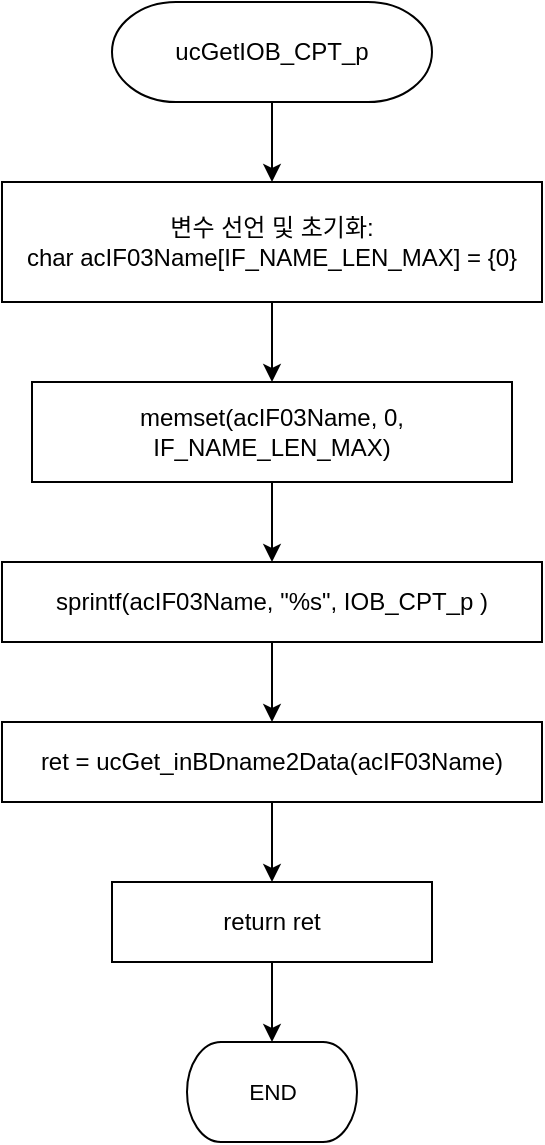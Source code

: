 <mxfile version="20.3.0" type="device" pages="11"><diagram name="ucGetIOB_CPT_p" id="ZgXboVY4ymfMS_RsHHmW"><mxGraphModel dx="1209" dy="844" grid="1" gridSize="10" guides="1" tooltips="1" connect="1" arrows="1" fold="1" page="1" pageScale="1" pageWidth="827" pageHeight="1169" math="0" shadow="0"><root><mxCell id="8Oip0I5C_sbBp9fiiYGP-0"/><mxCell id="8Oip0I5C_sbBp9fiiYGP-1" parent="8Oip0I5C_sbBp9fiiYGP-0"/><UserObject label="&lt;div style=&quot;&quot;&gt;&lt;font style=&quot;direction: ltr; line-height: 120%; opacity: 1;&quot;&gt;ucGetIOB_CPT_p&lt;/font&gt;&lt;/div&gt;" tags="순서도" id="8Oip0I5C_sbBp9fiiYGP-2"><mxCell style="verticalAlign=middle;align=center;overflow=width;vsdxID=2;fillColor=#FFFFFF;gradientColor=none;shape=stencil(tVLLDsIgEPwajiQIMfFe638Qu22JCM2Ctv69kK0Rm9qDibeZndkXC1NV6PUATIoQ0V9gNE3smToyKY3rAU1MiKmaqar1CB36m2uIDzo7M7r6e64wUZ4UOUWKB9GdIH4irzWu8B42vRrPScNFXZzN+5mvl3qJXE8mcPRRR+Pdh2Y1dsBTE95a3c0TkBRGgKEIb6wg1/r+ssCXd/vLCgm8z9caa+n6pb48dwrRV1H1Ew==);strokeColor=#000000;spacingTop=-1;spacingBottom=-1;spacingLeft=-1;spacingRight=-1;points=[[0.5,1,0],[0.5,0,0],[0,0.5,0],[1,0.5,0]];labelBackgroundColor=none;rounded=0;html=1;whiteSpace=wrap;strokeWidth=1;fontStyle=0" vertex="1" parent="8Oip0I5C_sbBp9fiiYGP-1"><mxGeometry x="465" y="300" width="160" height="50" as="geometry"/></mxCell></UserObject><mxCell id="8Oip0I5C_sbBp9fiiYGP-3" value="변수 선언 및 초기화:&lt;br&gt;char acIF03Name[IF_NAME_LEN_MAX] = {0}" style="rounded=0;whiteSpace=wrap;html=1;strokeWidth=1;fontStyle=0;fillColor=none;strokeColor=#000000;" vertex="1" parent="8Oip0I5C_sbBp9fiiYGP-1"><mxGeometry x="410" y="390" width="270" height="60" as="geometry"/></mxCell><mxCell id="8Oip0I5C_sbBp9fiiYGP-4" value="memset(acIF03Name, 0, IF_NAME_LEN_MAX)" style="rounded=0;whiteSpace=wrap;html=1;strokeWidth=1;fontStyle=0;fillColor=none;strokeColor=#000000;" vertex="1" parent="8Oip0I5C_sbBp9fiiYGP-1"><mxGeometry x="425" y="490" width="240" height="50" as="geometry"/></mxCell><mxCell id="8Oip0I5C_sbBp9fiiYGP-5" value="sprintf(acIF03Name, &quot;%s&quot;, IOB_CPT_p )" style="rounded=0;whiteSpace=wrap;html=1;strokeWidth=1;fontStyle=0;fillColor=none;strokeColor=#000000;" vertex="1" parent="8Oip0I5C_sbBp9fiiYGP-1"><mxGeometry x="410" y="580" width="270" height="40" as="geometry"/></mxCell><mxCell id="8Oip0I5C_sbBp9fiiYGP-6" value="ret = ucGet_inBDname2Data(acIF03Name)" style="rounded=0;whiteSpace=wrap;html=1;strokeWidth=1;fontStyle=0;fillColor=none;strokeColor=#000000;" vertex="1" parent="8Oip0I5C_sbBp9fiiYGP-1"><mxGeometry x="410" y="660" width="270" height="40" as="geometry"/></mxCell><mxCell id="8Oip0I5C_sbBp9fiiYGP-7" value="return ret" style="rounded=0;whiteSpace=wrap;html=1;strokeWidth=1;fontStyle=0;fillColor=none;strokeColor=#000000;" vertex="1" parent="8Oip0I5C_sbBp9fiiYGP-1"><mxGeometry x="465" y="740" width="160" height="40" as="geometry"/></mxCell><UserObject label="&lt;div style=&quot;font-size: 1px&quot;&gt;&lt;font style=&quot;font-size:11.29px;font-family:Arial;color:#000000;direction:ltr;letter-spacing:0px;line-height:120%;opacity:1&quot;&gt;END&lt;br&gt;&lt;/font&gt;&lt;/div&gt;" tags="순서도" id="8Oip0I5C_sbBp9fiiYGP-8"><mxCell style="verticalAlign=middle;align=center;overflow=width;vsdxID=77;fillColor=#FFFFFF;gradientColor=none;shape=stencil(tVLLDsIgEPwajiQIMfFe638Qu22JCM2Ctv69kK0Rm9qDibeZndkXC1NV6PUATIoQ0V9gNE3smToyKY3rAU1MiKmaqar1CB36m2uIDzo7M7r6e64wUZ4UOUWKB9GdIH4irzWu8B42vRrPScNFXZzN+5mvl3qJXE8mcPRRR+Pdh2Y1dsBTE95a3c0TkBRGgKEIb6wg1/r+ssCXd/vLCgm8z9caa+n6pb48dwrRV1H1Ew==);strokeColor=#000000;spacingTop=-1;spacingBottom=-1;spacingLeft=-1;spacingRight=-1;points=[[0.5,1,0],[0.5,0,0],[0,0.5,0],[1,0.5,0]];labelBackgroundColor=none;rounded=0;html=1;whiteSpace=wrap;strokeWidth=1;fontStyle=0" vertex="1" parent="8Oip0I5C_sbBp9fiiYGP-1"><mxGeometry x="502.5" y="820" width="85" height="50" as="geometry"/></mxCell></UserObject><mxCell id="8Oip0I5C_sbBp9fiiYGP-9" value="" style="endArrow=classic;html=1;rounded=0;exitX=0.5;exitY=1;exitDx=0;exitDy=0;exitPerimeter=0;entryX=0.5;entryY=0;entryDx=0;entryDy=0;" edge="1" parent="8Oip0I5C_sbBp9fiiYGP-1" source="8Oip0I5C_sbBp9fiiYGP-2" target="8Oip0I5C_sbBp9fiiYGP-3"><mxGeometry width="50" height="50" relative="1" as="geometry"><mxPoint x="545" y="370" as="sourcePoint"/><mxPoint x="545" y="390" as="targetPoint"/></mxGeometry></mxCell><mxCell id="8Oip0I5C_sbBp9fiiYGP-10" value="" style="endArrow=classic;html=1;rounded=0;exitX=0.5;exitY=1;exitDx=0;exitDy=0;entryX=0.5;entryY=0;entryDx=0;entryDy=0;" edge="1" parent="8Oip0I5C_sbBp9fiiYGP-1" source="8Oip0I5C_sbBp9fiiYGP-3" target="8Oip0I5C_sbBp9fiiYGP-4"><mxGeometry width="50" height="50" relative="1" as="geometry"><mxPoint x="545" y="460" as="sourcePoint"/><mxPoint x="545" y="490" as="targetPoint"/></mxGeometry></mxCell><mxCell id="8Oip0I5C_sbBp9fiiYGP-11" value="" style="endArrow=classic;html=1;rounded=0;exitX=0.5;exitY=1;exitDx=0;exitDy=0;entryX=0.5;entryY=0;entryDx=0;entryDy=0;" edge="1" parent="8Oip0I5C_sbBp9fiiYGP-1" source="8Oip0I5C_sbBp9fiiYGP-4" target="8Oip0I5C_sbBp9fiiYGP-5"><mxGeometry width="50" height="50" relative="1" as="geometry"><mxPoint x="545" y="560" as="sourcePoint"/><mxPoint x="545" y="590" as="targetPoint"/></mxGeometry></mxCell><mxCell id="8Oip0I5C_sbBp9fiiYGP-12" value="" style="endArrow=classic;html=1;rounded=0;exitX=0.5;exitY=1;exitDx=0;exitDy=0;entryX=0.5;entryY=0;entryDx=0;entryDy=0;" edge="1" parent="8Oip0I5C_sbBp9fiiYGP-1" source="8Oip0I5C_sbBp9fiiYGP-5" target="8Oip0I5C_sbBp9fiiYGP-6"><mxGeometry width="50" height="50" relative="1" as="geometry"><mxPoint x="545" y="660" as="sourcePoint"/><mxPoint x="545" y="690" as="targetPoint"/></mxGeometry></mxCell><mxCell id="8Oip0I5C_sbBp9fiiYGP-13" value="" style="endArrow=classic;html=1;rounded=0;exitX=0.5;exitY=1;exitDx=0;exitDy=0;entryX=0.5;entryY=0;entryDx=0;entryDy=0;" edge="1" parent="8Oip0I5C_sbBp9fiiYGP-1" source="8Oip0I5C_sbBp9fiiYGP-6" target="8Oip0I5C_sbBp9fiiYGP-7"><mxGeometry width="50" height="50" relative="1" as="geometry"><mxPoint x="545" y="760" as="sourcePoint"/><mxPoint x="545" y="790" as="targetPoint"/></mxGeometry></mxCell><mxCell id="8Oip0I5C_sbBp9fiiYGP-14" value="" style="endArrow=classic;html=1;rounded=0;exitX=0.5;exitY=1;exitDx=0;exitDy=0;entryX=0.5;entryY=0;entryDx=0;entryDy=0;entryPerimeter=0;" edge="1" parent="8Oip0I5C_sbBp9fiiYGP-1" source="8Oip0I5C_sbBp9fiiYGP-7" target="8Oip0I5C_sbBp9fiiYGP-8"><mxGeometry width="50" height="50" relative="1" as="geometry"><mxPoint x="545" y="850" as="sourcePoint"/><mxPoint x="545" y="880" as="targetPoint"/></mxGeometry></mxCell></root></mxGraphModel></diagram><diagram name="ucGetIOB_CPT_m" id="YWBay4JTi8Wj_O0SUUTN"><mxGraphModel dx="1209" dy="844" grid="1" gridSize="10" guides="1" tooltips="1" connect="1" arrows="1" fold="1" page="1" pageScale="1" pageWidth="827" pageHeight="1169" math="0" shadow="0"><root><mxCell id="GbyUHG3DOsmWQfTFOpvi-0"/><mxCell id="GbyUHG3DOsmWQfTFOpvi-1" parent="GbyUHG3DOsmWQfTFOpvi-0"/><UserObject label="&lt;div style=&quot;&quot;&gt;&lt;font style=&quot;direction: ltr; line-height: 120%; opacity: 1;&quot;&gt;ucGetIOB_CPT_m&lt;/font&gt;&lt;/div&gt;" tags="순서도" id="GbyUHG3DOsmWQfTFOpvi-2"><mxCell style="verticalAlign=middle;align=center;overflow=width;vsdxID=2;fillColor=#FFFFFF;gradientColor=none;shape=stencil(tVLLDsIgEPwajiQIMfFe638Qu22JCM2Ctv69kK0Rm9qDibeZndkXC1NV6PUATIoQ0V9gNE3smToyKY3rAU1MiKmaqar1CB36m2uIDzo7M7r6e64wUZ4UOUWKB9GdIH4irzWu8B42vRrPScNFXZzN+5mvl3qJXE8mcPRRR+Pdh2Y1dsBTE95a3c0TkBRGgKEIb6wg1/r+ssCXd/vLCgm8z9caa+n6pb48dwrRV1H1Ew==);strokeColor=#000000;spacingTop=-1;spacingBottom=-1;spacingLeft=-1;spacingRight=-1;points=[[0.5,1,0],[0.5,0,0],[0,0.5,0],[1,0.5,0]];labelBackgroundColor=none;rounded=0;html=1;whiteSpace=wrap;strokeWidth=1;fontStyle=0" vertex="1" parent="GbyUHG3DOsmWQfTFOpvi-1"><mxGeometry x="465" y="300" width="160" height="50" as="geometry"/></mxCell></UserObject><mxCell id="GbyUHG3DOsmWQfTFOpvi-3" value="변수 선언 및 초기화:&lt;br&gt;char acIF03Name[IF_NAME_LEN_MAX] = {0}" style="rounded=0;whiteSpace=wrap;html=1;strokeWidth=1;fontStyle=0;fillColor=none;strokeColor=#000000;" vertex="1" parent="GbyUHG3DOsmWQfTFOpvi-1"><mxGeometry x="410" y="390" width="270" height="60" as="geometry"/></mxCell><mxCell id="GbyUHG3DOsmWQfTFOpvi-4" value="memset(acIF03Name, 0, IF_NAME_LEN_MAX)" style="rounded=0;whiteSpace=wrap;html=1;strokeWidth=1;fontStyle=0;fillColor=none;strokeColor=#000000;" vertex="1" parent="GbyUHG3DOsmWQfTFOpvi-1"><mxGeometry x="425" y="490" width="240" height="50" as="geometry"/></mxCell><mxCell id="GbyUHG3DOsmWQfTFOpvi-5" value="sprintf(acIF03Name, &quot;%s&quot;, IOB_CPT_m )" style="rounded=0;whiteSpace=wrap;html=1;strokeWidth=1;fontStyle=0;fillColor=none;strokeColor=#000000;" vertex="1" parent="GbyUHG3DOsmWQfTFOpvi-1"><mxGeometry x="410" y="580" width="270" height="40" as="geometry"/></mxCell><mxCell id="GbyUHG3DOsmWQfTFOpvi-6" value="ret = ucGet_inBDname2Data(acIF03Name)" style="rounded=0;whiteSpace=wrap;html=1;strokeWidth=1;fontStyle=0;fillColor=none;strokeColor=#000000;" vertex="1" parent="GbyUHG3DOsmWQfTFOpvi-1"><mxGeometry x="410" y="660" width="270" height="40" as="geometry"/></mxCell><mxCell id="GbyUHG3DOsmWQfTFOpvi-7" value="return ret" style="rounded=0;whiteSpace=wrap;html=1;strokeWidth=1;fontStyle=0;fillColor=none;strokeColor=#000000;" vertex="1" parent="GbyUHG3DOsmWQfTFOpvi-1"><mxGeometry x="465" y="740" width="160" height="40" as="geometry"/></mxCell><UserObject label="&lt;div style=&quot;font-size: 1px&quot;&gt;&lt;font style=&quot;font-size:11.29px;font-family:Arial;color:#000000;direction:ltr;letter-spacing:0px;line-height:120%;opacity:1&quot;&gt;END&lt;br&gt;&lt;/font&gt;&lt;/div&gt;" tags="순서도" id="GbyUHG3DOsmWQfTFOpvi-8"><mxCell style="verticalAlign=middle;align=center;overflow=width;vsdxID=77;fillColor=#FFFFFF;gradientColor=none;shape=stencil(tVLLDsIgEPwajiQIMfFe638Qu22JCM2Ctv69kK0Rm9qDibeZndkXC1NV6PUATIoQ0V9gNE3smToyKY3rAU1MiKmaqar1CB36m2uIDzo7M7r6e64wUZ4UOUWKB9GdIH4irzWu8B42vRrPScNFXZzN+5mvl3qJXE8mcPRRR+Pdh2Y1dsBTE95a3c0TkBRGgKEIb6wg1/r+ssCXd/vLCgm8z9caa+n6pb48dwrRV1H1Ew==);strokeColor=#000000;spacingTop=-1;spacingBottom=-1;spacingLeft=-1;spacingRight=-1;points=[[0.5,1,0],[0.5,0,0],[0,0.5,0],[1,0.5,0]];labelBackgroundColor=none;rounded=0;html=1;whiteSpace=wrap;strokeWidth=1;fontStyle=0" vertex="1" parent="GbyUHG3DOsmWQfTFOpvi-1"><mxGeometry x="502.5" y="820" width="85" height="50" as="geometry"/></mxCell></UserObject><mxCell id="GbyUHG3DOsmWQfTFOpvi-9" value="" style="endArrow=classic;html=1;rounded=0;exitX=0.5;exitY=1;exitDx=0;exitDy=0;exitPerimeter=0;entryX=0.5;entryY=0;entryDx=0;entryDy=0;" edge="1" parent="GbyUHG3DOsmWQfTFOpvi-1" source="GbyUHG3DOsmWQfTFOpvi-2" target="GbyUHG3DOsmWQfTFOpvi-3"><mxGeometry width="50" height="50" relative="1" as="geometry"><mxPoint x="545" y="370" as="sourcePoint"/><mxPoint x="545" y="390" as="targetPoint"/></mxGeometry></mxCell><mxCell id="GbyUHG3DOsmWQfTFOpvi-10" value="" style="endArrow=classic;html=1;rounded=0;exitX=0.5;exitY=1;exitDx=0;exitDy=0;entryX=0.5;entryY=0;entryDx=0;entryDy=0;" edge="1" parent="GbyUHG3DOsmWQfTFOpvi-1" source="GbyUHG3DOsmWQfTFOpvi-3" target="GbyUHG3DOsmWQfTFOpvi-4"><mxGeometry width="50" height="50" relative="1" as="geometry"><mxPoint x="545" y="460" as="sourcePoint"/><mxPoint x="545" y="490" as="targetPoint"/></mxGeometry></mxCell><mxCell id="GbyUHG3DOsmWQfTFOpvi-11" value="" style="endArrow=classic;html=1;rounded=0;exitX=0.5;exitY=1;exitDx=0;exitDy=0;entryX=0.5;entryY=0;entryDx=0;entryDy=0;" edge="1" parent="GbyUHG3DOsmWQfTFOpvi-1" source="GbyUHG3DOsmWQfTFOpvi-4" target="GbyUHG3DOsmWQfTFOpvi-5"><mxGeometry width="50" height="50" relative="1" as="geometry"><mxPoint x="545" y="560" as="sourcePoint"/><mxPoint x="545" y="590" as="targetPoint"/></mxGeometry></mxCell><mxCell id="GbyUHG3DOsmWQfTFOpvi-12" value="" style="endArrow=classic;html=1;rounded=0;exitX=0.5;exitY=1;exitDx=0;exitDy=0;entryX=0.5;entryY=0;entryDx=0;entryDy=0;" edge="1" parent="GbyUHG3DOsmWQfTFOpvi-1" source="GbyUHG3DOsmWQfTFOpvi-5" target="GbyUHG3DOsmWQfTFOpvi-6"><mxGeometry width="50" height="50" relative="1" as="geometry"><mxPoint x="545" y="660" as="sourcePoint"/><mxPoint x="545" y="690" as="targetPoint"/></mxGeometry></mxCell><mxCell id="GbyUHG3DOsmWQfTFOpvi-13" value="" style="endArrow=classic;html=1;rounded=0;exitX=0.5;exitY=1;exitDx=0;exitDy=0;entryX=0.5;entryY=0;entryDx=0;entryDy=0;" edge="1" parent="GbyUHG3DOsmWQfTFOpvi-1" source="GbyUHG3DOsmWQfTFOpvi-6" target="GbyUHG3DOsmWQfTFOpvi-7"><mxGeometry width="50" height="50" relative="1" as="geometry"><mxPoint x="545" y="760" as="sourcePoint"/><mxPoint x="545" y="790" as="targetPoint"/></mxGeometry></mxCell><mxCell id="GbyUHG3DOsmWQfTFOpvi-14" value="" style="endArrow=classic;html=1;rounded=0;exitX=0.5;exitY=1;exitDx=0;exitDy=0;entryX=0.5;entryY=0;entryDx=0;entryDy=0;entryPerimeter=0;" edge="1" parent="GbyUHG3DOsmWQfTFOpvi-1" source="GbyUHG3DOsmWQfTFOpvi-7" target="GbyUHG3DOsmWQfTFOpvi-8"><mxGeometry width="50" height="50" relative="1" as="geometry"><mxPoint x="545" y="850" as="sourcePoint"/><mxPoint x="545" y="880" as="targetPoint"/></mxGeometry></mxCell></root></mxGraphModel></diagram><diagram name="ucGetIOB_ECPT_p" id="-5xJHNXQyhaBbKBBGWrl"><mxGraphModel dx="1209" dy="844" grid="1" gridSize="10" guides="1" tooltips="1" connect="1" arrows="1" fold="1" page="1" pageScale="1" pageWidth="827" pageHeight="1169" math="0" shadow="0"><root><mxCell id="Afbn8ox92rHhV0HR12Sv-0"/><mxCell id="Afbn8ox92rHhV0HR12Sv-1" parent="Afbn8ox92rHhV0HR12Sv-0"/><UserObject label="&lt;div style=&quot;&quot;&gt;&lt;font style=&quot;direction: ltr; line-height: 120%; opacity: 1;&quot;&gt;ucGetIOB_ECPT_p&lt;/font&gt;&lt;/div&gt;" tags="순서도" id="Afbn8ox92rHhV0HR12Sv-2"><mxCell style="verticalAlign=middle;align=center;overflow=width;vsdxID=2;fillColor=#FFFFFF;gradientColor=none;shape=stencil(tVLLDsIgEPwajiQIMfFe638Qu22JCM2Ctv69kK0Rm9qDibeZndkXC1NV6PUATIoQ0V9gNE3smToyKY3rAU1MiKmaqar1CB36m2uIDzo7M7r6e64wUZ4UOUWKB9GdIH4irzWu8B42vRrPScNFXZzN+5mvl3qJXE8mcPRRR+Pdh2Y1dsBTE95a3c0TkBRGgKEIb6wg1/r+ssCXd/vLCgm8z9caa+n6pb48dwrRV1H1Ew==);strokeColor=#000000;spacingTop=-1;spacingBottom=-1;spacingLeft=-1;spacingRight=-1;points=[[0.5,1,0],[0.5,0,0],[0,0.5,0],[1,0.5,0]];labelBackgroundColor=none;rounded=0;html=1;whiteSpace=wrap;strokeWidth=1;fontStyle=0" vertex="1" parent="Afbn8ox92rHhV0HR12Sv-1"><mxGeometry x="465" y="300" width="160" height="50" as="geometry"/></mxCell></UserObject><mxCell id="Afbn8ox92rHhV0HR12Sv-3" value="변수 선언 및 초기화:&lt;br&gt;char acIF03Name[IF_NAME_LEN_MAX] = {0}" style="rounded=0;whiteSpace=wrap;html=1;strokeWidth=1;fontStyle=0;fillColor=none;strokeColor=#000000;" vertex="1" parent="Afbn8ox92rHhV0HR12Sv-1"><mxGeometry x="410" y="390" width="270" height="60" as="geometry"/></mxCell><mxCell id="Afbn8ox92rHhV0HR12Sv-4" value="memset(acIF03Name, 0, IF_NAME_LEN_MAX)" style="rounded=0;whiteSpace=wrap;html=1;strokeWidth=1;fontStyle=0;fillColor=none;strokeColor=#000000;" vertex="1" parent="Afbn8ox92rHhV0HR12Sv-1"><mxGeometry x="425" y="490" width="240" height="50" as="geometry"/></mxCell><mxCell id="Afbn8ox92rHhV0HR12Sv-5" value="sprintf(acIF03Name, &quot;%s&quot;, IOB_ECPT_p )" style="rounded=0;whiteSpace=wrap;html=1;strokeWidth=1;fontStyle=0;fillColor=none;strokeColor=#000000;" vertex="1" parent="Afbn8ox92rHhV0HR12Sv-1"><mxGeometry x="410" y="580" width="270" height="40" as="geometry"/></mxCell><mxCell id="Afbn8ox92rHhV0HR12Sv-6" value="ret = ucGet_inBDname2Data(acIF03Name)" style="rounded=0;whiteSpace=wrap;html=1;strokeWidth=1;fontStyle=0;fillColor=none;strokeColor=#000000;" vertex="1" parent="Afbn8ox92rHhV0HR12Sv-1"><mxGeometry x="410" y="660" width="270" height="40" as="geometry"/></mxCell><mxCell id="Afbn8ox92rHhV0HR12Sv-7" value="return ret" style="rounded=0;whiteSpace=wrap;html=1;strokeWidth=1;fontStyle=0;fillColor=none;strokeColor=#000000;" vertex="1" parent="Afbn8ox92rHhV0HR12Sv-1"><mxGeometry x="465" y="740" width="160" height="40" as="geometry"/></mxCell><UserObject label="&lt;div style=&quot;font-size: 1px&quot;&gt;&lt;font style=&quot;font-size:11.29px;font-family:Arial;color:#000000;direction:ltr;letter-spacing:0px;line-height:120%;opacity:1&quot;&gt;END&lt;br&gt;&lt;/font&gt;&lt;/div&gt;" tags="순서도" id="Afbn8ox92rHhV0HR12Sv-8"><mxCell style="verticalAlign=middle;align=center;overflow=width;vsdxID=77;fillColor=#FFFFFF;gradientColor=none;shape=stencil(tVLLDsIgEPwajiQIMfFe638Qu22JCM2Ctv69kK0Rm9qDibeZndkXC1NV6PUATIoQ0V9gNE3smToyKY3rAU1MiKmaqar1CB36m2uIDzo7M7r6e64wUZ4UOUWKB9GdIH4irzWu8B42vRrPScNFXZzN+5mvl3qJXE8mcPRRR+Pdh2Y1dsBTE95a3c0TkBRGgKEIb6wg1/r+ssCXd/vLCgm8z9caa+n6pb48dwrRV1H1Ew==);strokeColor=#000000;spacingTop=-1;spacingBottom=-1;spacingLeft=-1;spacingRight=-1;points=[[0.5,1,0],[0.5,0,0],[0,0.5,0],[1,0.5,0]];labelBackgroundColor=none;rounded=0;html=1;whiteSpace=wrap;strokeWidth=1;fontStyle=0" vertex="1" parent="Afbn8ox92rHhV0HR12Sv-1"><mxGeometry x="502.5" y="820" width="85" height="50" as="geometry"/></mxCell></UserObject><mxCell id="Afbn8ox92rHhV0HR12Sv-9" value="" style="endArrow=classic;html=1;rounded=0;exitX=0.5;exitY=1;exitDx=0;exitDy=0;exitPerimeter=0;entryX=0.5;entryY=0;entryDx=0;entryDy=0;" edge="1" parent="Afbn8ox92rHhV0HR12Sv-1" source="Afbn8ox92rHhV0HR12Sv-2" target="Afbn8ox92rHhV0HR12Sv-3"><mxGeometry width="50" height="50" relative="1" as="geometry"><mxPoint x="545" y="370" as="sourcePoint"/><mxPoint x="545" y="390" as="targetPoint"/></mxGeometry></mxCell><mxCell id="Afbn8ox92rHhV0HR12Sv-10" value="" style="endArrow=classic;html=1;rounded=0;exitX=0.5;exitY=1;exitDx=0;exitDy=0;entryX=0.5;entryY=0;entryDx=0;entryDy=0;" edge="1" parent="Afbn8ox92rHhV0HR12Sv-1" source="Afbn8ox92rHhV0HR12Sv-3" target="Afbn8ox92rHhV0HR12Sv-4"><mxGeometry width="50" height="50" relative="1" as="geometry"><mxPoint x="545" y="460" as="sourcePoint"/><mxPoint x="545" y="490" as="targetPoint"/></mxGeometry></mxCell><mxCell id="Afbn8ox92rHhV0HR12Sv-11" value="" style="endArrow=classic;html=1;rounded=0;exitX=0.5;exitY=1;exitDx=0;exitDy=0;entryX=0.5;entryY=0;entryDx=0;entryDy=0;" edge="1" parent="Afbn8ox92rHhV0HR12Sv-1" source="Afbn8ox92rHhV0HR12Sv-4" target="Afbn8ox92rHhV0HR12Sv-5"><mxGeometry width="50" height="50" relative="1" as="geometry"><mxPoint x="545" y="560" as="sourcePoint"/><mxPoint x="545" y="590" as="targetPoint"/></mxGeometry></mxCell><mxCell id="Afbn8ox92rHhV0HR12Sv-12" value="" style="endArrow=classic;html=1;rounded=0;exitX=0.5;exitY=1;exitDx=0;exitDy=0;entryX=0.5;entryY=0;entryDx=0;entryDy=0;" edge="1" parent="Afbn8ox92rHhV0HR12Sv-1" source="Afbn8ox92rHhV0HR12Sv-5" target="Afbn8ox92rHhV0HR12Sv-6"><mxGeometry width="50" height="50" relative="1" as="geometry"><mxPoint x="545" y="660" as="sourcePoint"/><mxPoint x="545" y="690" as="targetPoint"/></mxGeometry></mxCell><mxCell id="Afbn8ox92rHhV0HR12Sv-13" value="" style="endArrow=classic;html=1;rounded=0;exitX=0.5;exitY=1;exitDx=0;exitDy=0;entryX=0.5;entryY=0;entryDx=0;entryDy=0;" edge="1" parent="Afbn8ox92rHhV0HR12Sv-1" source="Afbn8ox92rHhV0HR12Sv-6" target="Afbn8ox92rHhV0HR12Sv-7"><mxGeometry width="50" height="50" relative="1" as="geometry"><mxPoint x="545" y="760" as="sourcePoint"/><mxPoint x="545" y="790" as="targetPoint"/></mxGeometry></mxCell><mxCell id="Afbn8ox92rHhV0HR12Sv-14" value="" style="endArrow=classic;html=1;rounded=0;exitX=0.5;exitY=1;exitDx=0;exitDy=0;entryX=0.5;entryY=0;entryDx=0;entryDy=0;entryPerimeter=0;" edge="1" parent="Afbn8ox92rHhV0HR12Sv-1" source="Afbn8ox92rHhV0HR12Sv-7" target="Afbn8ox92rHhV0HR12Sv-8"><mxGeometry width="50" height="50" relative="1" as="geometry"><mxPoint x="545" y="850" as="sourcePoint"/><mxPoint x="545" y="880" as="targetPoint"/></mxGeometry></mxCell></root></mxGraphModel></diagram><diagram name="ucGetIOB_ECPT_m" id="LhV5ba2mSCCZXdfaEXb4"><mxGraphModel dx="1209" dy="844" grid="1" gridSize="10" guides="1" tooltips="1" connect="1" arrows="1" fold="1" page="1" pageScale="1" pageWidth="827" pageHeight="1169" math="0" shadow="0"><root><mxCell id="jRM_PcjvmdGlwMW0_TWK-0"/><mxCell id="jRM_PcjvmdGlwMW0_TWK-1" parent="jRM_PcjvmdGlwMW0_TWK-0"/><UserObject label="&lt;div style=&quot;&quot;&gt;&lt;font style=&quot;direction: ltr; line-height: 120%; opacity: 1;&quot;&gt;ucGetIOB_ECPT_m&lt;/font&gt;&lt;/div&gt;" tags="순서도" id="jRM_PcjvmdGlwMW0_TWK-2"><mxCell style="verticalAlign=middle;align=center;overflow=width;vsdxID=2;fillColor=#FFFFFF;gradientColor=none;shape=stencil(tVLLDsIgEPwajiQIMfFe638Qu22JCM2Ctv69kK0Rm9qDibeZndkXC1NV6PUATIoQ0V9gNE3smToyKY3rAU1MiKmaqar1CB36m2uIDzo7M7r6e64wUZ4UOUWKB9GdIH4irzWu8B42vRrPScNFXZzN+5mvl3qJXE8mcPRRR+Pdh2Y1dsBTE95a3c0TkBRGgKEIb6wg1/r+ssCXd/vLCgm8z9caa+n6pb48dwrRV1H1Ew==);strokeColor=#000000;spacingTop=-1;spacingBottom=-1;spacingLeft=-1;spacingRight=-1;points=[[0.5,1,0],[0.5,0,0],[0,0.5,0],[1,0.5,0]];labelBackgroundColor=none;rounded=0;html=1;whiteSpace=wrap;strokeWidth=1;fontStyle=0" vertex="1" parent="jRM_PcjvmdGlwMW0_TWK-1"><mxGeometry x="465" y="300" width="160" height="50" as="geometry"/></mxCell></UserObject><mxCell id="jRM_PcjvmdGlwMW0_TWK-3" value="변수 선언 및 초기화:&lt;br&gt;char acIF03Name[IF_NAME_LEN_MAX] = {0}" style="rounded=0;whiteSpace=wrap;html=1;strokeWidth=1;fontStyle=0;fillColor=none;strokeColor=#000000;" vertex="1" parent="jRM_PcjvmdGlwMW0_TWK-1"><mxGeometry x="410" y="390" width="270" height="60" as="geometry"/></mxCell><mxCell id="jRM_PcjvmdGlwMW0_TWK-4" value="memset(acIF03Name, 0, IF_NAME_LEN_MAX)" style="rounded=0;whiteSpace=wrap;html=1;strokeWidth=1;fontStyle=0;fillColor=none;strokeColor=#000000;" vertex="1" parent="jRM_PcjvmdGlwMW0_TWK-1"><mxGeometry x="425" y="490" width="240" height="50" as="geometry"/></mxCell><mxCell id="jRM_PcjvmdGlwMW0_TWK-5" value="sprintf(acIF03Name, &quot;%s&quot;, IOB_ECPT_m )" style="rounded=0;whiteSpace=wrap;html=1;strokeWidth=1;fontStyle=0;fillColor=none;strokeColor=#000000;" vertex="1" parent="jRM_PcjvmdGlwMW0_TWK-1"><mxGeometry x="410" y="580" width="270" height="40" as="geometry"/></mxCell><mxCell id="jRM_PcjvmdGlwMW0_TWK-6" value="ret = ucGet_inBDname2Data(acIF03Name)" style="rounded=0;whiteSpace=wrap;html=1;strokeWidth=1;fontStyle=0;fillColor=none;strokeColor=#000000;" vertex="1" parent="jRM_PcjvmdGlwMW0_TWK-1"><mxGeometry x="410" y="660" width="270" height="40" as="geometry"/></mxCell><mxCell id="jRM_PcjvmdGlwMW0_TWK-7" value="return ret" style="rounded=0;whiteSpace=wrap;html=1;strokeWidth=1;fontStyle=0;fillColor=none;strokeColor=#000000;" vertex="1" parent="jRM_PcjvmdGlwMW0_TWK-1"><mxGeometry x="465" y="740" width="160" height="40" as="geometry"/></mxCell><UserObject label="&lt;div style=&quot;font-size: 1px&quot;&gt;&lt;font style=&quot;font-size:11.29px;font-family:Arial;color:#000000;direction:ltr;letter-spacing:0px;line-height:120%;opacity:1&quot;&gt;END&lt;br&gt;&lt;/font&gt;&lt;/div&gt;" tags="순서도" id="jRM_PcjvmdGlwMW0_TWK-8"><mxCell style="verticalAlign=middle;align=center;overflow=width;vsdxID=77;fillColor=#FFFFFF;gradientColor=none;shape=stencil(tVLLDsIgEPwajiQIMfFe638Qu22JCM2Ctv69kK0Rm9qDibeZndkXC1NV6PUATIoQ0V9gNE3smToyKY3rAU1MiKmaqar1CB36m2uIDzo7M7r6e64wUZ4UOUWKB9GdIH4irzWu8B42vRrPScNFXZzN+5mvl3qJXE8mcPRRR+Pdh2Y1dsBTE95a3c0TkBRGgKEIb6wg1/r+ssCXd/vLCgm8z9caa+n6pb48dwrRV1H1Ew==);strokeColor=#000000;spacingTop=-1;spacingBottom=-1;spacingLeft=-1;spacingRight=-1;points=[[0.5,1,0],[0.5,0,0],[0,0.5,0],[1,0.5,0]];labelBackgroundColor=none;rounded=0;html=1;whiteSpace=wrap;strokeWidth=1;fontStyle=0" vertex="1" parent="jRM_PcjvmdGlwMW0_TWK-1"><mxGeometry x="502.5" y="820" width="85" height="50" as="geometry"/></mxCell></UserObject><mxCell id="jRM_PcjvmdGlwMW0_TWK-9" value="" style="endArrow=classic;html=1;rounded=0;exitX=0.5;exitY=1;exitDx=0;exitDy=0;exitPerimeter=0;entryX=0.5;entryY=0;entryDx=0;entryDy=0;" edge="1" parent="jRM_PcjvmdGlwMW0_TWK-1" source="jRM_PcjvmdGlwMW0_TWK-2" target="jRM_PcjvmdGlwMW0_TWK-3"><mxGeometry width="50" height="50" relative="1" as="geometry"><mxPoint x="545" y="370" as="sourcePoint"/><mxPoint x="545" y="390" as="targetPoint"/></mxGeometry></mxCell><mxCell id="jRM_PcjvmdGlwMW0_TWK-10" value="" style="endArrow=classic;html=1;rounded=0;exitX=0.5;exitY=1;exitDx=0;exitDy=0;entryX=0.5;entryY=0;entryDx=0;entryDy=0;" edge="1" parent="jRM_PcjvmdGlwMW0_TWK-1" source="jRM_PcjvmdGlwMW0_TWK-3" target="jRM_PcjvmdGlwMW0_TWK-4"><mxGeometry width="50" height="50" relative="1" as="geometry"><mxPoint x="545" y="460" as="sourcePoint"/><mxPoint x="545" y="490" as="targetPoint"/></mxGeometry></mxCell><mxCell id="jRM_PcjvmdGlwMW0_TWK-11" value="" style="endArrow=classic;html=1;rounded=0;exitX=0.5;exitY=1;exitDx=0;exitDy=0;entryX=0.5;entryY=0;entryDx=0;entryDy=0;" edge="1" parent="jRM_PcjvmdGlwMW0_TWK-1" source="jRM_PcjvmdGlwMW0_TWK-4" target="jRM_PcjvmdGlwMW0_TWK-5"><mxGeometry width="50" height="50" relative="1" as="geometry"><mxPoint x="545" y="560" as="sourcePoint"/><mxPoint x="545" y="590" as="targetPoint"/></mxGeometry></mxCell><mxCell id="jRM_PcjvmdGlwMW0_TWK-12" value="" style="endArrow=classic;html=1;rounded=0;exitX=0.5;exitY=1;exitDx=0;exitDy=0;entryX=0.5;entryY=0;entryDx=0;entryDy=0;" edge="1" parent="jRM_PcjvmdGlwMW0_TWK-1" source="jRM_PcjvmdGlwMW0_TWK-5" target="jRM_PcjvmdGlwMW0_TWK-6"><mxGeometry width="50" height="50" relative="1" as="geometry"><mxPoint x="545" y="660" as="sourcePoint"/><mxPoint x="545" y="690" as="targetPoint"/></mxGeometry></mxCell><mxCell id="jRM_PcjvmdGlwMW0_TWK-13" value="" style="endArrow=classic;html=1;rounded=0;exitX=0.5;exitY=1;exitDx=0;exitDy=0;entryX=0.5;entryY=0;entryDx=0;entryDy=0;" edge="1" parent="jRM_PcjvmdGlwMW0_TWK-1" source="jRM_PcjvmdGlwMW0_TWK-6" target="jRM_PcjvmdGlwMW0_TWK-7"><mxGeometry width="50" height="50" relative="1" as="geometry"><mxPoint x="545" y="760" as="sourcePoint"/><mxPoint x="545" y="790" as="targetPoint"/></mxGeometry></mxCell><mxCell id="jRM_PcjvmdGlwMW0_TWK-14" value="" style="endArrow=classic;html=1;rounded=0;exitX=0.5;exitY=1;exitDx=0;exitDy=0;entryX=0.5;entryY=0;entryDx=0;entryDy=0;entryPerimeter=0;" edge="1" parent="jRM_PcjvmdGlwMW0_TWK-1" source="jRM_PcjvmdGlwMW0_TWK-7" target="jRM_PcjvmdGlwMW0_TWK-8"><mxGeometry width="50" height="50" relative="1" as="geometry"><mxPoint x="545" y="850" as="sourcePoint"/><mxPoint x="545" y="880" as="targetPoint"/></mxGeometry></mxCell></root></mxGraphModel></diagram><diagram name="ucGetIOB_MV600V" id="IDdYodMZPadasSLFDyoM"><mxGraphModel dx="1209" dy="844" grid="1" gridSize="10" guides="1" tooltips="1" connect="1" arrows="1" fold="1" page="1" pageScale="1" pageWidth="827" pageHeight="1169" math="0" shadow="0"><root><mxCell id="gZe7RK1afCmxCFplbNFS-0"/><mxCell id="gZe7RK1afCmxCFplbNFS-1" parent="gZe7RK1afCmxCFplbNFS-0"/><UserObject label="&lt;div style=&quot;&quot;&gt;&lt;font style=&quot;direction: ltr; line-height: 120%; opacity: 1;&quot;&gt;ucGetIOB_MV600V&lt;/font&gt;&lt;/div&gt;" tags="순서도" id="gZe7RK1afCmxCFplbNFS-2"><mxCell style="verticalAlign=middle;align=center;overflow=width;vsdxID=2;fillColor=#FFFFFF;gradientColor=none;shape=stencil(tVLLDsIgEPwajiQIMfFe638Qu22JCM2Ctv69kK0Rm9qDibeZndkXC1NV6PUATIoQ0V9gNE3smToyKY3rAU1MiKmaqar1CB36m2uIDzo7M7r6e64wUZ4UOUWKB9GdIH4irzWu8B42vRrPScNFXZzN+5mvl3qJXE8mcPRRR+Pdh2Y1dsBTE95a3c0TkBRGgKEIb6wg1/r+ssCXd/vLCgm8z9caa+n6pb48dwrRV1H1Ew==);strokeColor=#000000;spacingTop=-1;spacingBottom=-1;spacingLeft=-1;spacingRight=-1;points=[[0.5,1,0],[0.5,0,0],[0,0.5,0],[1,0.5,0]];labelBackgroundColor=none;rounded=0;html=1;whiteSpace=wrap;strokeWidth=1;fontStyle=0" vertex="1" parent="gZe7RK1afCmxCFplbNFS-1"><mxGeometry x="465" y="300" width="160" height="50" as="geometry"/></mxCell></UserObject><mxCell id="gZe7RK1afCmxCFplbNFS-3" value="변수 선언 및 초기화:&lt;br&gt;char acIF03Name[IF_NAME_LEN_MAX] = {0}" style="rounded=0;whiteSpace=wrap;html=1;strokeWidth=1;fontStyle=0;fillColor=none;strokeColor=#000000;" vertex="1" parent="gZe7RK1afCmxCFplbNFS-1"><mxGeometry x="410" y="390" width="270" height="60" as="geometry"/></mxCell><mxCell id="gZe7RK1afCmxCFplbNFS-4" value="memset(acIF03Name, 0, IF_NAME_LEN_MAX)" style="rounded=0;whiteSpace=wrap;html=1;strokeWidth=1;fontStyle=0;fillColor=none;strokeColor=#000000;" vertex="1" parent="gZe7RK1afCmxCFplbNFS-1"><mxGeometry x="425" y="490" width="240" height="50" as="geometry"/></mxCell><mxCell id="gZe7RK1afCmxCFplbNFS-5" value="sprintf(acIF03Name, &quot;%s&quot;, IOB_MV600V )" style="rounded=0;whiteSpace=wrap;html=1;strokeWidth=1;fontStyle=0;fillColor=none;strokeColor=#000000;" vertex="1" parent="gZe7RK1afCmxCFplbNFS-1"><mxGeometry x="410" y="580" width="270" height="40" as="geometry"/></mxCell><mxCell id="gZe7RK1afCmxCFplbNFS-6" value="ret = ucGet_inBDname2Data(acIF03Name)" style="rounded=0;whiteSpace=wrap;html=1;strokeWidth=1;fontStyle=0;fillColor=none;strokeColor=#000000;" vertex="1" parent="gZe7RK1afCmxCFplbNFS-1"><mxGeometry x="410" y="660" width="270" height="40" as="geometry"/></mxCell><mxCell id="gZe7RK1afCmxCFplbNFS-7" value="return ret" style="rounded=0;whiteSpace=wrap;html=1;strokeWidth=1;fontStyle=0;fillColor=none;strokeColor=#000000;" vertex="1" parent="gZe7RK1afCmxCFplbNFS-1"><mxGeometry x="465" y="740" width="160" height="40" as="geometry"/></mxCell><UserObject label="&lt;div style=&quot;font-size: 1px&quot;&gt;&lt;font style=&quot;font-size:11.29px;font-family:Arial;color:#000000;direction:ltr;letter-spacing:0px;line-height:120%;opacity:1&quot;&gt;END&lt;br&gt;&lt;/font&gt;&lt;/div&gt;" tags="순서도" id="gZe7RK1afCmxCFplbNFS-8"><mxCell style="verticalAlign=middle;align=center;overflow=width;vsdxID=77;fillColor=#FFFFFF;gradientColor=none;shape=stencil(tVLLDsIgEPwajiQIMfFe638Qu22JCM2Ctv69kK0Rm9qDibeZndkXC1NV6PUATIoQ0V9gNE3smToyKY3rAU1MiKmaqar1CB36m2uIDzo7M7r6e64wUZ4UOUWKB9GdIH4irzWu8B42vRrPScNFXZzN+5mvl3qJXE8mcPRRR+Pdh2Y1dsBTE95a3c0TkBRGgKEIb6wg1/r+ssCXd/vLCgm8z9caa+n6pb48dwrRV1H1Ew==);strokeColor=#000000;spacingTop=-1;spacingBottom=-1;spacingLeft=-1;spacingRight=-1;points=[[0.5,1,0],[0.5,0,0],[0,0.5,0],[1,0.5,0]];labelBackgroundColor=none;rounded=0;html=1;whiteSpace=wrap;strokeWidth=1;fontStyle=0" vertex="1" parent="gZe7RK1afCmxCFplbNFS-1"><mxGeometry x="502.5" y="820" width="85" height="50" as="geometry"/></mxCell></UserObject><mxCell id="gZe7RK1afCmxCFplbNFS-9" value="" style="endArrow=classic;html=1;rounded=0;exitX=0.5;exitY=1;exitDx=0;exitDy=0;exitPerimeter=0;entryX=0.5;entryY=0;entryDx=0;entryDy=0;" edge="1" parent="gZe7RK1afCmxCFplbNFS-1" source="gZe7RK1afCmxCFplbNFS-2" target="gZe7RK1afCmxCFplbNFS-3"><mxGeometry width="50" height="50" relative="1" as="geometry"><mxPoint x="545" y="370" as="sourcePoint"/><mxPoint x="545" y="390" as="targetPoint"/></mxGeometry></mxCell><mxCell id="gZe7RK1afCmxCFplbNFS-10" value="" style="endArrow=classic;html=1;rounded=0;exitX=0.5;exitY=1;exitDx=0;exitDy=0;entryX=0.5;entryY=0;entryDx=0;entryDy=0;" edge="1" parent="gZe7RK1afCmxCFplbNFS-1" source="gZe7RK1afCmxCFplbNFS-3" target="gZe7RK1afCmxCFplbNFS-4"><mxGeometry width="50" height="50" relative="1" as="geometry"><mxPoint x="545" y="460" as="sourcePoint"/><mxPoint x="545" y="490" as="targetPoint"/></mxGeometry></mxCell><mxCell id="gZe7RK1afCmxCFplbNFS-11" value="" style="endArrow=classic;html=1;rounded=0;exitX=0.5;exitY=1;exitDx=0;exitDy=0;entryX=0.5;entryY=0;entryDx=0;entryDy=0;" edge="1" parent="gZe7RK1afCmxCFplbNFS-1" source="gZe7RK1afCmxCFplbNFS-4" target="gZe7RK1afCmxCFplbNFS-5"><mxGeometry width="50" height="50" relative="1" as="geometry"><mxPoint x="545" y="560" as="sourcePoint"/><mxPoint x="545" y="590" as="targetPoint"/></mxGeometry></mxCell><mxCell id="gZe7RK1afCmxCFplbNFS-12" value="" style="endArrow=classic;html=1;rounded=0;exitX=0.5;exitY=1;exitDx=0;exitDy=0;entryX=0.5;entryY=0;entryDx=0;entryDy=0;" edge="1" parent="gZe7RK1afCmxCFplbNFS-1" source="gZe7RK1afCmxCFplbNFS-5" target="gZe7RK1afCmxCFplbNFS-6"><mxGeometry width="50" height="50" relative="1" as="geometry"><mxPoint x="545" y="660" as="sourcePoint"/><mxPoint x="545" y="690" as="targetPoint"/></mxGeometry></mxCell><mxCell id="gZe7RK1afCmxCFplbNFS-13" value="" style="endArrow=classic;html=1;rounded=0;exitX=0.5;exitY=1;exitDx=0;exitDy=0;entryX=0.5;entryY=0;entryDx=0;entryDy=0;" edge="1" parent="gZe7RK1afCmxCFplbNFS-1" source="gZe7RK1afCmxCFplbNFS-6" target="gZe7RK1afCmxCFplbNFS-7"><mxGeometry width="50" height="50" relative="1" as="geometry"><mxPoint x="545" y="760" as="sourcePoint"/><mxPoint x="545" y="790" as="targetPoint"/></mxGeometry></mxCell><mxCell id="gZe7RK1afCmxCFplbNFS-14" value="" style="endArrow=classic;html=1;rounded=0;exitX=0.5;exitY=1;exitDx=0;exitDy=0;entryX=0.5;entryY=0;entryDx=0;entryDy=0;entryPerimeter=0;" edge="1" parent="gZe7RK1afCmxCFplbNFS-1" source="gZe7RK1afCmxCFplbNFS-7" target="gZe7RK1afCmxCFplbNFS-8"><mxGeometry width="50" height="50" relative="1" as="geometry"><mxPoint x="545" y="850" as="sourcePoint"/><mxPoint x="545" y="880" as="targetPoint"/></mxGeometry></mxCell></root></mxGraphModel></diagram><diagram name="ucGetIOB_FUSE" id="Y9WWEtK1Wlp2tzwuVrUX"><mxGraphModel dx="1209" dy="844" grid="1" gridSize="10" guides="1" tooltips="1" connect="1" arrows="1" fold="1" page="1" pageScale="1" pageWidth="827" pageHeight="1169" math="0" shadow="0"><root><mxCell id="_Bcdvwb3-iIxFMz-fwh0-0"/><mxCell id="_Bcdvwb3-iIxFMz-fwh0-1" parent="_Bcdvwb3-iIxFMz-fwh0-0"/><UserObject label="&lt;div style=&quot;&quot;&gt;&lt;font style=&quot;direction: ltr; line-height: 120%; opacity: 1;&quot;&gt;ucGetIOB_FUSE&lt;/font&gt;&lt;/div&gt;" tags="순서도" id="_Bcdvwb3-iIxFMz-fwh0-2"><mxCell style="verticalAlign=middle;align=center;overflow=width;vsdxID=2;fillColor=#FFFFFF;gradientColor=none;shape=stencil(tVLLDsIgEPwajiQIMfFe638Qu22JCM2Ctv69kK0Rm9qDibeZndkXC1NV6PUATIoQ0V9gNE3smToyKY3rAU1MiKmaqar1CB36m2uIDzo7M7r6e64wUZ4UOUWKB9GdIH4irzWu8B42vRrPScNFXZzN+5mvl3qJXE8mcPRRR+Pdh2Y1dsBTE95a3c0TkBRGgKEIb6wg1/r+ssCXd/vLCgm8z9caa+n6pb48dwrRV1H1Ew==);strokeColor=#000000;spacingTop=-1;spacingBottom=-1;spacingLeft=-1;spacingRight=-1;points=[[0.5,1,0],[0.5,0,0],[0,0.5,0],[1,0.5,0]];labelBackgroundColor=none;rounded=0;html=1;whiteSpace=wrap;strokeWidth=1;fontStyle=0" vertex="1" parent="_Bcdvwb3-iIxFMz-fwh0-1"><mxGeometry x="465" y="300" width="160" height="50" as="geometry"/></mxCell></UserObject><mxCell id="_Bcdvwb3-iIxFMz-fwh0-3" value="변수 선언 및 초기화:&lt;br&gt;char acIF03Name[IF_NAME_LEN_MAX] = {0}" style="rounded=0;whiteSpace=wrap;html=1;strokeWidth=1;fontStyle=0;fillColor=none;strokeColor=#000000;" vertex="1" parent="_Bcdvwb3-iIxFMz-fwh0-1"><mxGeometry x="410" y="390" width="270" height="60" as="geometry"/></mxCell><mxCell id="_Bcdvwb3-iIxFMz-fwh0-4" value="memset(acIF03Name, 0, IF_NAME_LEN_MAX)" style="rounded=0;whiteSpace=wrap;html=1;strokeWidth=1;fontStyle=0;fillColor=none;strokeColor=#000000;" vertex="1" parent="_Bcdvwb3-iIxFMz-fwh0-1"><mxGeometry x="425" y="490" width="240" height="50" as="geometry"/></mxCell><mxCell id="_Bcdvwb3-iIxFMz-fwh0-5" value="sprintf(acIF03Name, &quot;%s&quot;, IOB_FUSE )" style="rounded=0;whiteSpace=wrap;html=1;strokeWidth=1;fontStyle=0;fillColor=none;strokeColor=#000000;" vertex="1" parent="_Bcdvwb3-iIxFMz-fwh0-1"><mxGeometry x="410" y="580" width="270" height="40" as="geometry"/></mxCell><mxCell id="_Bcdvwb3-iIxFMz-fwh0-6" value="ret = ucGet_inBDname2Data(acIF03Name)" style="rounded=0;whiteSpace=wrap;html=1;strokeWidth=1;fontStyle=0;fillColor=none;strokeColor=#000000;" vertex="1" parent="_Bcdvwb3-iIxFMz-fwh0-1"><mxGeometry x="410" y="660" width="270" height="40" as="geometry"/></mxCell><mxCell id="_Bcdvwb3-iIxFMz-fwh0-7" value="return ret" style="rounded=0;whiteSpace=wrap;html=1;strokeWidth=1;fontStyle=0;fillColor=none;strokeColor=#000000;" vertex="1" parent="_Bcdvwb3-iIxFMz-fwh0-1"><mxGeometry x="465" y="740" width="160" height="40" as="geometry"/></mxCell><UserObject label="&lt;div style=&quot;font-size: 1px&quot;&gt;&lt;font style=&quot;font-size:11.29px;font-family:Arial;color:#000000;direction:ltr;letter-spacing:0px;line-height:120%;opacity:1&quot;&gt;END&lt;br&gt;&lt;/font&gt;&lt;/div&gt;" tags="순서도" id="_Bcdvwb3-iIxFMz-fwh0-8"><mxCell style="verticalAlign=middle;align=center;overflow=width;vsdxID=77;fillColor=#FFFFFF;gradientColor=none;shape=stencil(tVLLDsIgEPwajiQIMfFe638Qu22JCM2Ctv69kK0Rm9qDibeZndkXC1NV6PUATIoQ0V9gNE3smToyKY3rAU1MiKmaqar1CB36m2uIDzo7M7r6e64wUZ4UOUWKB9GdIH4irzWu8B42vRrPScNFXZzN+5mvl3qJXE8mcPRRR+Pdh2Y1dsBTE95a3c0TkBRGgKEIb6wg1/r+ssCXd/vLCgm8z9caa+n6pb48dwrRV1H1Ew==);strokeColor=#000000;spacingTop=-1;spacingBottom=-1;spacingLeft=-1;spacingRight=-1;points=[[0.5,1,0],[0.5,0,0],[0,0.5,0],[1,0.5,0]];labelBackgroundColor=none;rounded=0;html=1;whiteSpace=wrap;strokeWidth=1;fontStyle=0" vertex="1" parent="_Bcdvwb3-iIxFMz-fwh0-1"><mxGeometry x="502.5" y="820" width="85" height="50" as="geometry"/></mxCell></UserObject><mxCell id="_Bcdvwb3-iIxFMz-fwh0-9" value="" style="endArrow=classic;html=1;rounded=0;exitX=0.5;exitY=1;exitDx=0;exitDy=0;exitPerimeter=0;entryX=0.5;entryY=0;entryDx=0;entryDy=0;" edge="1" parent="_Bcdvwb3-iIxFMz-fwh0-1" source="_Bcdvwb3-iIxFMz-fwh0-2" target="_Bcdvwb3-iIxFMz-fwh0-3"><mxGeometry width="50" height="50" relative="1" as="geometry"><mxPoint x="545" y="370" as="sourcePoint"/><mxPoint x="545" y="390" as="targetPoint"/></mxGeometry></mxCell><mxCell id="_Bcdvwb3-iIxFMz-fwh0-10" value="" style="endArrow=classic;html=1;rounded=0;exitX=0.5;exitY=1;exitDx=0;exitDy=0;entryX=0.5;entryY=0;entryDx=0;entryDy=0;" edge="1" parent="_Bcdvwb3-iIxFMz-fwh0-1" source="_Bcdvwb3-iIxFMz-fwh0-3" target="_Bcdvwb3-iIxFMz-fwh0-4"><mxGeometry width="50" height="50" relative="1" as="geometry"><mxPoint x="545" y="460" as="sourcePoint"/><mxPoint x="545" y="490" as="targetPoint"/></mxGeometry></mxCell><mxCell id="_Bcdvwb3-iIxFMz-fwh0-11" value="" style="endArrow=classic;html=1;rounded=0;exitX=0.5;exitY=1;exitDx=0;exitDy=0;entryX=0.5;entryY=0;entryDx=0;entryDy=0;" edge="1" parent="_Bcdvwb3-iIxFMz-fwh0-1" source="_Bcdvwb3-iIxFMz-fwh0-4" target="_Bcdvwb3-iIxFMz-fwh0-5"><mxGeometry width="50" height="50" relative="1" as="geometry"><mxPoint x="545" y="560" as="sourcePoint"/><mxPoint x="545" y="590" as="targetPoint"/></mxGeometry></mxCell><mxCell id="_Bcdvwb3-iIxFMz-fwh0-12" value="" style="endArrow=classic;html=1;rounded=0;exitX=0.5;exitY=1;exitDx=0;exitDy=0;entryX=0.5;entryY=0;entryDx=0;entryDy=0;" edge="1" parent="_Bcdvwb3-iIxFMz-fwh0-1" source="_Bcdvwb3-iIxFMz-fwh0-5" target="_Bcdvwb3-iIxFMz-fwh0-6"><mxGeometry width="50" height="50" relative="1" as="geometry"><mxPoint x="545" y="660" as="sourcePoint"/><mxPoint x="545" y="690" as="targetPoint"/></mxGeometry></mxCell><mxCell id="_Bcdvwb3-iIxFMz-fwh0-13" value="" style="endArrow=classic;html=1;rounded=0;exitX=0.5;exitY=1;exitDx=0;exitDy=0;entryX=0.5;entryY=0;entryDx=0;entryDy=0;" edge="1" parent="_Bcdvwb3-iIxFMz-fwh0-1" source="_Bcdvwb3-iIxFMz-fwh0-6" target="_Bcdvwb3-iIxFMz-fwh0-7"><mxGeometry width="50" height="50" relative="1" as="geometry"><mxPoint x="545" y="760" as="sourcePoint"/><mxPoint x="545" y="790" as="targetPoint"/></mxGeometry></mxCell><mxCell id="_Bcdvwb3-iIxFMz-fwh0-14" value="" style="endArrow=classic;html=1;rounded=0;exitX=0.5;exitY=1;exitDx=0;exitDy=0;entryX=0.5;entryY=0;entryDx=0;entryDy=0;entryPerimeter=0;" edge="1" parent="_Bcdvwb3-iIxFMz-fwh0-1" source="_Bcdvwb3-iIxFMz-fwh0-7" target="_Bcdvwb3-iIxFMz-fwh0-8"><mxGeometry width="50" height="50" relative="1" as="geometry"><mxPoint x="545" y="850" as="sourcePoint"/><mxPoint x="545" y="880" as="targetPoint"/></mxGeometry></mxCell></root></mxGraphModel></diagram><diagram name="ucGetIOB_EMS" id="QlERJnJMW1CHECSnCPw7"><mxGraphModel dx="1209" dy="844" grid="1" gridSize="10" guides="1" tooltips="1" connect="1" arrows="1" fold="1" page="1" pageScale="1" pageWidth="827" pageHeight="1169" math="0" shadow="0"><root><mxCell id="fDwvhbbWWsjIkGey_u8n-0"/><mxCell id="fDwvhbbWWsjIkGey_u8n-1" parent="fDwvhbbWWsjIkGey_u8n-0"/><UserObject label="&lt;div style=&quot;&quot;&gt;&lt;font style=&quot;direction: ltr; line-height: 120%; opacity: 1;&quot;&gt;ucGetIOB_EMS&lt;/font&gt;&lt;/div&gt;" tags="순서도" id="fDwvhbbWWsjIkGey_u8n-2"><mxCell style="verticalAlign=middle;align=center;overflow=width;vsdxID=2;fillColor=#FFFFFF;gradientColor=none;shape=stencil(tVLLDsIgEPwajiQIMfFe638Qu22JCM2Ctv69kK0Rm9qDibeZndkXC1NV6PUATIoQ0V9gNE3smToyKY3rAU1MiKmaqar1CB36m2uIDzo7M7r6e64wUZ4UOUWKB9GdIH4irzWu8B42vRrPScNFXZzN+5mvl3qJXE8mcPRRR+Pdh2Y1dsBTE95a3c0TkBRGgKEIb6wg1/r+ssCXd/vLCgm8z9caa+n6pb48dwrRV1H1Ew==);strokeColor=#000000;spacingTop=-1;spacingBottom=-1;spacingLeft=-1;spacingRight=-1;points=[[0.5,1,0],[0.5,0,0],[0,0.5,0],[1,0.5,0]];labelBackgroundColor=none;rounded=0;html=1;whiteSpace=wrap;strokeWidth=1;fontStyle=0" vertex="1" parent="fDwvhbbWWsjIkGey_u8n-1"><mxGeometry x="465" y="300" width="160" height="50" as="geometry"/></mxCell></UserObject><mxCell id="fDwvhbbWWsjIkGey_u8n-3" value="변수 선언 및 초기화:&lt;br&gt;char acIF03Name[IF_NAME_LEN_MAX] = {0}" style="rounded=0;whiteSpace=wrap;html=1;strokeWidth=1;fontStyle=0;fillColor=none;strokeColor=#000000;" vertex="1" parent="fDwvhbbWWsjIkGey_u8n-1"><mxGeometry x="410" y="390" width="270" height="60" as="geometry"/></mxCell><mxCell id="fDwvhbbWWsjIkGey_u8n-4" value="memset(acIF03Name, 0, IF_NAME_LEN_MAX)" style="rounded=0;whiteSpace=wrap;html=1;strokeWidth=1;fontStyle=0;fillColor=none;strokeColor=#000000;" vertex="1" parent="fDwvhbbWWsjIkGey_u8n-1"><mxGeometry x="425" y="490" width="240" height="50" as="geometry"/></mxCell><mxCell id="fDwvhbbWWsjIkGey_u8n-5" value="sprintf(acIF03Name, &quot;%s&quot;, IOB_EMS&amp;nbsp; )" style="rounded=0;whiteSpace=wrap;html=1;strokeWidth=1;fontStyle=0;fillColor=none;strokeColor=#000000;" vertex="1" parent="fDwvhbbWWsjIkGey_u8n-1"><mxGeometry x="410" y="580" width="270" height="40" as="geometry"/></mxCell><mxCell id="fDwvhbbWWsjIkGey_u8n-6" value="ret = ucGet_inBDname2Data(acIF03Name)" style="rounded=0;whiteSpace=wrap;html=1;strokeWidth=1;fontStyle=0;fillColor=none;strokeColor=#000000;" vertex="1" parent="fDwvhbbWWsjIkGey_u8n-1"><mxGeometry x="410" y="660" width="270" height="40" as="geometry"/></mxCell><mxCell id="fDwvhbbWWsjIkGey_u8n-7" value="return ret" style="rounded=0;whiteSpace=wrap;html=1;strokeWidth=1;fontStyle=0;fillColor=none;strokeColor=#000000;" vertex="1" parent="fDwvhbbWWsjIkGey_u8n-1"><mxGeometry x="465" y="740" width="160" height="40" as="geometry"/></mxCell><UserObject label="&lt;div style=&quot;font-size: 1px&quot;&gt;&lt;font style=&quot;font-size:11.29px;font-family:Arial;color:#000000;direction:ltr;letter-spacing:0px;line-height:120%;opacity:1&quot;&gt;END&lt;br&gt;&lt;/font&gt;&lt;/div&gt;" tags="순서도" id="fDwvhbbWWsjIkGey_u8n-8"><mxCell style="verticalAlign=middle;align=center;overflow=width;vsdxID=77;fillColor=#FFFFFF;gradientColor=none;shape=stencil(tVLLDsIgEPwajiQIMfFe638Qu22JCM2Ctv69kK0Rm9qDibeZndkXC1NV6PUATIoQ0V9gNE3smToyKY3rAU1MiKmaqar1CB36m2uIDzo7M7r6e64wUZ4UOUWKB9GdIH4irzWu8B42vRrPScNFXZzN+5mvl3qJXE8mcPRRR+Pdh2Y1dsBTE95a3c0TkBRGgKEIb6wg1/r+ssCXd/vLCgm8z9caa+n6pb48dwrRV1H1Ew==);strokeColor=#000000;spacingTop=-1;spacingBottom=-1;spacingLeft=-1;spacingRight=-1;points=[[0.5,1,0],[0.5,0,0],[0,0.5,0],[1,0.5,0]];labelBackgroundColor=none;rounded=0;html=1;whiteSpace=wrap;strokeWidth=1;fontStyle=0" vertex="1" parent="fDwvhbbWWsjIkGey_u8n-1"><mxGeometry x="502.5" y="820" width="85" height="50" as="geometry"/></mxCell></UserObject><mxCell id="fDwvhbbWWsjIkGey_u8n-9" value="" style="endArrow=classic;html=1;rounded=0;exitX=0.5;exitY=1;exitDx=0;exitDy=0;exitPerimeter=0;entryX=0.5;entryY=0;entryDx=0;entryDy=0;" edge="1" parent="fDwvhbbWWsjIkGey_u8n-1" source="fDwvhbbWWsjIkGey_u8n-2" target="fDwvhbbWWsjIkGey_u8n-3"><mxGeometry width="50" height="50" relative="1" as="geometry"><mxPoint x="545" y="370" as="sourcePoint"/><mxPoint x="545" y="390" as="targetPoint"/></mxGeometry></mxCell><mxCell id="fDwvhbbWWsjIkGey_u8n-10" value="" style="endArrow=classic;html=1;rounded=0;exitX=0.5;exitY=1;exitDx=0;exitDy=0;entryX=0.5;entryY=0;entryDx=0;entryDy=0;" edge="1" parent="fDwvhbbWWsjIkGey_u8n-1" source="fDwvhbbWWsjIkGey_u8n-3" target="fDwvhbbWWsjIkGey_u8n-4"><mxGeometry width="50" height="50" relative="1" as="geometry"><mxPoint x="545" y="460" as="sourcePoint"/><mxPoint x="545" y="490" as="targetPoint"/></mxGeometry></mxCell><mxCell id="fDwvhbbWWsjIkGey_u8n-11" value="" style="endArrow=classic;html=1;rounded=0;exitX=0.5;exitY=1;exitDx=0;exitDy=0;entryX=0.5;entryY=0;entryDx=0;entryDy=0;" edge="1" parent="fDwvhbbWWsjIkGey_u8n-1" source="fDwvhbbWWsjIkGey_u8n-4" target="fDwvhbbWWsjIkGey_u8n-5"><mxGeometry width="50" height="50" relative="1" as="geometry"><mxPoint x="545" y="560" as="sourcePoint"/><mxPoint x="545" y="590" as="targetPoint"/></mxGeometry></mxCell><mxCell id="fDwvhbbWWsjIkGey_u8n-12" value="" style="endArrow=classic;html=1;rounded=0;exitX=0.5;exitY=1;exitDx=0;exitDy=0;entryX=0.5;entryY=0;entryDx=0;entryDy=0;" edge="1" parent="fDwvhbbWWsjIkGey_u8n-1" source="fDwvhbbWWsjIkGey_u8n-5" target="fDwvhbbWWsjIkGey_u8n-6"><mxGeometry width="50" height="50" relative="1" as="geometry"><mxPoint x="545" y="660" as="sourcePoint"/><mxPoint x="545" y="690" as="targetPoint"/></mxGeometry></mxCell><mxCell id="fDwvhbbWWsjIkGey_u8n-13" value="" style="endArrow=classic;html=1;rounded=0;exitX=0.5;exitY=1;exitDx=0;exitDy=0;entryX=0.5;entryY=0;entryDx=0;entryDy=0;" edge="1" parent="fDwvhbbWWsjIkGey_u8n-1" source="fDwvhbbWWsjIkGey_u8n-6" target="fDwvhbbWWsjIkGey_u8n-7"><mxGeometry width="50" height="50" relative="1" as="geometry"><mxPoint x="545" y="760" as="sourcePoint"/><mxPoint x="545" y="790" as="targetPoint"/></mxGeometry></mxCell><mxCell id="fDwvhbbWWsjIkGey_u8n-14" value="" style="endArrow=classic;html=1;rounded=0;exitX=0.5;exitY=1;exitDx=0;exitDy=0;entryX=0.5;entryY=0;entryDx=0;entryDy=0;entryPerimeter=0;" edge="1" parent="fDwvhbbWWsjIkGey_u8n-1" source="fDwvhbbWWsjIkGey_u8n-7" target="fDwvhbbWWsjIkGey_u8n-8"><mxGeometry width="50" height="50" relative="1" as="geometry"><mxPoint x="545" y="850" as="sourcePoint"/><mxPoint x="545" y="880" as="targetPoint"/></mxGeometry></mxCell></root></mxGraphModel></diagram><diagram name="ucGetIOB_TEST_SW" id="ZMwUHMmaZAkwsl8TvjQA"><mxGraphModel dx="1209" dy="844" grid="1" gridSize="10" guides="1" tooltips="1" connect="1" arrows="1" fold="1" page="1" pageScale="1" pageWidth="827" pageHeight="1169" math="0" shadow="0"><root><mxCell id="J3E8FHnDdLzoGVHh6hnL-0"/><mxCell id="J3E8FHnDdLzoGVHh6hnL-1" parent="J3E8FHnDdLzoGVHh6hnL-0"/><UserObject label="&lt;div style=&quot;&quot;&gt;&lt;font style=&quot;direction: ltr; line-height: 120%; opacity: 1;&quot;&gt;ucGetIOB_TEST_SW&lt;/font&gt;&lt;/div&gt;" tags="순서도" id="J3E8FHnDdLzoGVHh6hnL-2"><mxCell style="verticalAlign=middle;align=center;overflow=width;vsdxID=2;fillColor=#FFFFFF;gradientColor=none;shape=stencil(tVLLDsIgEPwajiQIMfFe638Qu22JCM2Ctv69kK0Rm9qDibeZndkXC1NV6PUATIoQ0V9gNE3smToyKY3rAU1MiKmaqar1CB36m2uIDzo7M7r6e64wUZ4UOUWKB9GdIH4irzWu8B42vRrPScNFXZzN+5mvl3qJXE8mcPRRR+Pdh2Y1dsBTE95a3c0TkBRGgKEIb6wg1/r+ssCXd/vLCgm8z9caa+n6pb48dwrRV1H1Ew==);strokeColor=#000000;spacingTop=-1;spacingBottom=-1;spacingLeft=-1;spacingRight=-1;points=[[0.5,1,0],[0.5,0,0],[0,0.5,0],[1,0.5,0]];labelBackgroundColor=none;rounded=0;html=1;whiteSpace=wrap;strokeWidth=1;fontStyle=0" vertex="1" parent="J3E8FHnDdLzoGVHh6hnL-1"><mxGeometry x="465" y="300" width="160" height="50" as="geometry"/></mxCell></UserObject><mxCell id="J3E8FHnDdLzoGVHh6hnL-3" value="변수 선언 및 초기화:&lt;br&gt;char acIF03Name[IF_NAME_LEN_MAX] = {0}" style="rounded=0;whiteSpace=wrap;html=1;strokeWidth=1;fontStyle=0;fillColor=none;strokeColor=#000000;" vertex="1" parent="J3E8FHnDdLzoGVHh6hnL-1"><mxGeometry x="410" y="390" width="270" height="60" as="geometry"/></mxCell><mxCell id="J3E8FHnDdLzoGVHh6hnL-4" value="memset(acIF03Name, 0, IF_NAME_LEN_MAX)" style="rounded=0;whiteSpace=wrap;html=1;strokeWidth=1;fontStyle=0;fillColor=none;strokeColor=#000000;" vertex="1" parent="J3E8FHnDdLzoGVHh6hnL-1"><mxGeometry x="425" y="490" width="240" height="50" as="geometry"/></mxCell><mxCell id="J3E8FHnDdLzoGVHh6hnL-5" value="sprintf(acIF03Name, &quot;%s&quot;, IOB_TEST_SW&amp;nbsp; )" style="rounded=0;whiteSpace=wrap;html=1;strokeWidth=1;fontStyle=0;fillColor=none;strokeColor=#000000;" vertex="1" parent="J3E8FHnDdLzoGVHh6hnL-1"><mxGeometry x="410" y="580" width="270" height="40" as="geometry"/></mxCell><mxCell id="J3E8FHnDdLzoGVHh6hnL-6" value="ret = ucGet_inBDname2Data(acIF03Name)" style="rounded=0;whiteSpace=wrap;html=1;strokeWidth=1;fontStyle=0;fillColor=none;strokeColor=#000000;" vertex="1" parent="J3E8FHnDdLzoGVHh6hnL-1"><mxGeometry x="410" y="660" width="270" height="40" as="geometry"/></mxCell><mxCell id="J3E8FHnDdLzoGVHh6hnL-7" value="return ret" style="rounded=0;whiteSpace=wrap;html=1;strokeWidth=1;fontStyle=0;fillColor=none;strokeColor=#000000;" vertex="1" parent="J3E8FHnDdLzoGVHh6hnL-1"><mxGeometry x="465" y="740" width="160" height="40" as="geometry"/></mxCell><UserObject label="&lt;div style=&quot;font-size: 1px&quot;&gt;&lt;font style=&quot;font-size:11.29px;font-family:Arial;color:#000000;direction:ltr;letter-spacing:0px;line-height:120%;opacity:1&quot;&gt;END&lt;br&gt;&lt;/font&gt;&lt;/div&gt;" tags="순서도" id="J3E8FHnDdLzoGVHh6hnL-8"><mxCell style="verticalAlign=middle;align=center;overflow=width;vsdxID=77;fillColor=#FFFFFF;gradientColor=none;shape=stencil(tVLLDsIgEPwajiQIMfFe638Qu22JCM2Ctv69kK0Rm9qDibeZndkXC1NV6PUATIoQ0V9gNE3smToyKY3rAU1MiKmaqar1CB36m2uIDzo7M7r6e64wUZ4UOUWKB9GdIH4irzWu8B42vRrPScNFXZzN+5mvl3qJXE8mcPRRR+Pdh2Y1dsBTE95a3c0TkBRGgKEIb6wg1/r+ssCXd/vLCgm8z9caa+n6pb48dwrRV1H1Ew==);strokeColor=#000000;spacingTop=-1;spacingBottom=-1;spacingLeft=-1;spacingRight=-1;points=[[0.5,1,0],[0.5,0,0],[0,0.5,0],[1,0.5,0]];labelBackgroundColor=none;rounded=0;html=1;whiteSpace=wrap;strokeWidth=1;fontStyle=0" vertex="1" parent="J3E8FHnDdLzoGVHh6hnL-1"><mxGeometry x="502.5" y="820" width="85" height="50" as="geometry"/></mxCell></UserObject><mxCell id="J3E8FHnDdLzoGVHh6hnL-9" value="" style="endArrow=classic;html=1;rounded=0;exitX=0.5;exitY=1;exitDx=0;exitDy=0;exitPerimeter=0;entryX=0.5;entryY=0;entryDx=0;entryDy=0;" edge="1" parent="J3E8FHnDdLzoGVHh6hnL-1" source="J3E8FHnDdLzoGVHh6hnL-2" target="J3E8FHnDdLzoGVHh6hnL-3"><mxGeometry width="50" height="50" relative="1" as="geometry"><mxPoint x="545" y="370" as="sourcePoint"/><mxPoint x="545" y="390" as="targetPoint"/></mxGeometry></mxCell><mxCell id="J3E8FHnDdLzoGVHh6hnL-10" value="" style="endArrow=classic;html=1;rounded=0;exitX=0.5;exitY=1;exitDx=0;exitDy=0;entryX=0.5;entryY=0;entryDx=0;entryDy=0;" edge="1" parent="J3E8FHnDdLzoGVHh6hnL-1" source="J3E8FHnDdLzoGVHh6hnL-3" target="J3E8FHnDdLzoGVHh6hnL-4"><mxGeometry width="50" height="50" relative="1" as="geometry"><mxPoint x="545" y="460" as="sourcePoint"/><mxPoint x="545" y="490" as="targetPoint"/></mxGeometry></mxCell><mxCell id="J3E8FHnDdLzoGVHh6hnL-11" value="" style="endArrow=classic;html=1;rounded=0;exitX=0.5;exitY=1;exitDx=0;exitDy=0;entryX=0.5;entryY=0;entryDx=0;entryDy=0;" edge="1" parent="J3E8FHnDdLzoGVHh6hnL-1" source="J3E8FHnDdLzoGVHh6hnL-4" target="J3E8FHnDdLzoGVHh6hnL-5"><mxGeometry width="50" height="50" relative="1" as="geometry"><mxPoint x="545" y="560" as="sourcePoint"/><mxPoint x="545" y="590" as="targetPoint"/></mxGeometry></mxCell><mxCell id="J3E8FHnDdLzoGVHh6hnL-12" value="" style="endArrow=classic;html=1;rounded=0;exitX=0.5;exitY=1;exitDx=0;exitDy=0;entryX=0.5;entryY=0;entryDx=0;entryDy=0;" edge="1" parent="J3E8FHnDdLzoGVHh6hnL-1" source="J3E8FHnDdLzoGVHh6hnL-5" target="J3E8FHnDdLzoGVHh6hnL-6"><mxGeometry width="50" height="50" relative="1" as="geometry"><mxPoint x="545" y="660" as="sourcePoint"/><mxPoint x="545" y="690" as="targetPoint"/></mxGeometry></mxCell><mxCell id="J3E8FHnDdLzoGVHh6hnL-13" value="" style="endArrow=classic;html=1;rounded=0;exitX=0.5;exitY=1;exitDx=0;exitDy=0;entryX=0.5;entryY=0;entryDx=0;entryDy=0;" edge="1" parent="J3E8FHnDdLzoGVHh6hnL-1" source="J3E8FHnDdLzoGVHh6hnL-6" target="J3E8FHnDdLzoGVHh6hnL-7"><mxGeometry width="50" height="50" relative="1" as="geometry"><mxPoint x="545" y="760" as="sourcePoint"/><mxPoint x="545" y="790" as="targetPoint"/></mxGeometry></mxCell><mxCell id="J3E8FHnDdLzoGVHh6hnL-14" value="" style="endArrow=classic;html=1;rounded=0;exitX=0.5;exitY=1;exitDx=0;exitDy=0;entryX=0.5;entryY=0;entryDx=0;entryDy=0;entryPerimeter=0;" edge="1" parent="J3E8FHnDdLzoGVHh6hnL-1" source="J3E8FHnDdLzoGVHh6hnL-7" target="J3E8FHnDdLzoGVHh6hnL-8"><mxGeometry width="50" height="50" relative="1" as="geometry"><mxPoint x="545" y="850" as="sourcePoint"/><mxPoint x="545" y="880" as="targetPoint"/></mxGeometry></mxCell></root></mxGraphModel></diagram><diagram name="ucGetIOB_T_EH3R" id="HkxISpEK6v0ECRl9dDSS"><mxGraphModel dx="1209" dy="844" grid="1" gridSize="10" guides="1" tooltips="1" connect="1" arrows="1" fold="1" page="1" pageScale="1" pageWidth="827" pageHeight="1169" math="0" shadow="0"><root><mxCell id="zd-Qe_7l-TPQlgsi5xD7-0"/><mxCell id="zd-Qe_7l-TPQlgsi5xD7-1" parent="zd-Qe_7l-TPQlgsi5xD7-0"/><UserObject label="&lt;div style=&quot;&quot;&gt;&lt;font style=&quot;direction: ltr; line-height: 120%; opacity: 1;&quot;&gt;ucGetIOB_T_EH3R&lt;/font&gt;&lt;/div&gt;" tags="순서도" id="zd-Qe_7l-TPQlgsi5xD7-2"><mxCell style="verticalAlign=middle;align=center;overflow=width;vsdxID=2;fillColor=#FFFFFF;gradientColor=none;shape=stencil(tVLLDsIgEPwajiQIMfFe638Qu22JCM2Ctv69kK0Rm9qDibeZndkXC1NV6PUATIoQ0V9gNE3smToyKY3rAU1MiKmaqar1CB36m2uIDzo7M7r6e64wUZ4UOUWKB9GdIH4irzWu8B42vRrPScNFXZzN+5mvl3qJXE8mcPRRR+Pdh2Y1dsBTE95a3c0TkBRGgKEIb6wg1/r+ssCXd/vLCgm8z9caa+n6pb48dwrRV1H1Ew==);strokeColor=#000000;spacingTop=-1;spacingBottom=-1;spacingLeft=-1;spacingRight=-1;points=[[0.5,1,0],[0.5,0,0],[0,0.5,0],[1,0.5,0]];labelBackgroundColor=none;rounded=0;html=1;whiteSpace=wrap;strokeWidth=1;fontStyle=0" vertex="1" parent="zd-Qe_7l-TPQlgsi5xD7-1"><mxGeometry x="465" y="300" width="160" height="50" as="geometry"/></mxCell></UserObject><mxCell id="zd-Qe_7l-TPQlgsi5xD7-3" value="변수 선언 및 초기화:&lt;br&gt;char acIF03Name[IF_NAME_LEN_MAX] = {0}" style="rounded=0;whiteSpace=wrap;html=1;strokeWidth=1;fontStyle=0;fillColor=none;strokeColor=#000000;" vertex="1" parent="zd-Qe_7l-TPQlgsi5xD7-1"><mxGeometry x="410" y="390" width="270" height="60" as="geometry"/></mxCell><mxCell id="zd-Qe_7l-TPQlgsi5xD7-4" value="memset(acIF03Name, 0, IF_NAME_LEN_MAX)" style="rounded=0;whiteSpace=wrap;html=1;strokeWidth=1;fontStyle=0;fillColor=none;strokeColor=#000000;" vertex="1" parent="zd-Qe_7l-TPQlgsi5xD7-1"><mxGeometry x="425" y="490" width="240" height="50" as="geometry"/></mxCell><mxCell id="zd-Qe_7l-TPQlgsi5xD7-5" value="sprintf(acIF03Name, &quot;%s&quot;, IOB_T_EH3R )" style="rounded=0;whiteSpace=wrap;html=1;strokeWidth=1;fontStyle=0;fillColor=none;strokeColor=#000000;" vertex="1" parent="zd-Qe_7l-TPQlgsi5xD7-1"><mxGeometry x="410" y="580" width="270" height="40" as="geometry"/></mxCell><mxCell id="zd-Qe_7l-TPQlgsi5xD7-6" value="ret = ucGet_inBDname2Data(acIF03Name)" style="rounded=0;whiteSpace=wrap;html=1;strokeWidth=1;fontStyle=0;fillColor=none;strokeColor=#000000;" vertex="1" parent="zd-Qe_7l-TPQlgsi5xD7-1"><mxGeometry x="410" y="660" width="270" height="40" as="geometry"/></mxCell><mxCell id="zd-Qe_7l-TPQlgsi5xD7-7" value="return ret" style="rounded=0;whiteSpace=wrap;html=1;strokeWidth=1;fontStyle=0;fillColor=none;strokeColor=#000000;" vertex="1" parent="zd-Qe_7l-TPQlgsi5xD7-1"><mxGeometry x="465" y="740" width="160" height="40" as="geometry"/></mxCell><UserObject label="&lt;div style=&quot;font-size: 1px&quot;&gt;&lt;font style=&quot;font-size:11.29px;font-family:Arial;color:#000000;direction:ltr;letter-spacing:0px;line-height:120%;opacity:1&quot;&gt;END&lt;br&gt;&lt;/font&gt;&lt;/div&gt;" tags="순서도" id="zd-Qe_7l-TPQlgsi5xD7-8"><mxCell style="verticalAlign=middle;align=center;overflow=width;vsdxID=77;fillColor=#FFFFFF;gradientColor=none;shape=stencil(tVLLDsIgEPwajiQIMfFe638Qu22JCM2Ctv69kK0Rm9qDibeZndkXC1NV6PUATIoQ0V9gNE3smToyKY3rAU1MiKmaqar1CB36m2uIDzo7M7r6e64wUZ4UOUWKB9GdIH4irzWu8B42vRrPScNFXZzN+5mvl3qJXE8mcPRRR+Pdh2Y1dsBTE95a3c0TkBRGgKEIb6wg1/r+ssCXd/vLCgm8z9caa+n6pb48dwrRV1H1Ew==);strokeColor=#000000;spacingTop=-1;spacingBottom=-1;spacingLeft=-1;spacingRight=-1;points=[[0.5,1,0],[0.5,0,0],[0,0.5,0],[1,0.5,0]];labelBackgroundColor=none;rounded=0;html=1;whiteSpace=wrap;strokeWidth=1;fontStyle=0" vertex="1" parent="zd-Qe_7l-TPQlgsi5xD7-1"><mxGeometry x="502.5" y="820" width="85" height="50" as="geometry"/></mxCell></UserObject><mxCell id="zd-Qe_7l-TPQlgsi5xD7-9" value="" style="endArrow=classic;html=1;rounded=0;exitX=0.5;exitY=1;exitDx=0;exitDy=0;exitPerimeter=0;entryX=0.5;entryY=0;entryDx=0;entryDy=0;" edge="1" parent="zd-Qe_7l-TPQlgsi5xD7-1" source="zd-Qe_7l-TPQlgsi5xD7-2" target="zd-Qe_7l-TPQlgsi5xD7-3"><mxGeometry width="50" height="50" relative="1" as="geometry"><mxPoint x="545" y="370" as="sourcePoint"/><mxPoint x="545" y="390" as="targetPoint"/></mxGeometry></mxCell><mxCell id="zd-Qe_7l-TPQlgsi5xD7-10" value="" style="endArrow=classic;html=1;rounded=0;exitX=0.5;exitY=1;exitDx=0;exitDy=0;entryX=0.5;entryY=0;entryDx=0;entryDy=0;" edge="1" parent="zd-Qe_7l-TPQlgsi5xD7-1" source="zd-Qe_7l-TPQlgsi5xD7-3" target="zd-Qe_7l-TPQlgsi5xD7-4"><mxGeometry width="50" height="50" relative="1" as="geometry"><mxPoint x="545" y="460" as="sourcePoint"/><mxPoint x="545" y="490" as="targetPoint"/></mxGeometry></mxCell><mxCell id="zd-Qe_7l-TPQlgsi5xD7-11" value="" style="endArrow=classic;html=1;rounded=0;exitX=0.5;exitY=1;exitDx=0;exitDy=0;entryX=0.5;entryY=0;entryDx=0;entryDy=0;" edge="1" parent="zd-Qe_7l-TPQlgsi5xD7-1" source="zd-Qe_7l-TPQlgsi5xD7-4" target="zd-Qe_7l-TPQlgsi5xD7-5"><mxGeometry width="50" height="50" relative="1" as="geometry"><mxPoint x="545" y="560" as="sourcePoint"/><mxPoint x="545" y="590" as="targetPoint"/></mxGeometry></mxCell><mxCell id="zd-Qe_7l-TPQlgsi5xD7-12" value="" style="endArrow=classic;html=1;rounded=0;exitX=0.5;exitY=1;exitDx=0;exitDy=0;entryX=0.5;entryY=0;entryDx=0;entryDy=0;" edge="1" parent="zd-Qe_7l-TPQlgsi5xD7-1" source="zd-Qe_7l-TPQlgsi5xD7-5" target="zd-Qe_7l-TPQlgsi5xD7-6"><mxGeometry width="50" height="50" relative="1" as="geometry"><mxPoint x="545" y="660" as="sourcePoint"/><mxPoint x="545" y="690" as="targetPoint"/></mxGeometry></mxCell><mxCell id="zd-Qe_7l-TPQlgsi5xD7-13" value="" style="endArrow=classic;html=1;rounded=0;exitX=0.5;exitY=1;exitDx=0;exitDy=0;entryX=0.5;entryY=0;entryDx=0;entryDy=0;" edge="1" parent="zd-Qe_7l-TPQlgsi5xD7-1" source="zd-Qe_7l-TPQlgsi5xD7-6" target="zd-Qe_7l-TPQlgsi5xD7-7"><mxGeometry width="50" height="50" relative="1" as="geometry"><mxPoint x="545" y="760" as="sourcePoint"/><mxPoint x="545" y="790" as="targetPoint"/></mxGeometry></mxCell><mxCell id="zd-Qe_7l-TPQlgsi5xD7-14" value="" style="endArrow=classic;html=1;rounded=0;exitX=0.5;exitY=1;exitDx=0;exitDy=0;entryX=0.5;entryY=0;entryDx=0;entryDy=0;entryPerimeter=0;" edge="1" parent="zd-Qe_7l-TPQlgsi5xD7-1" source="zd-Qe_7l-TPQlgsi5xD7-7" target="zd-Qe_7l-TPQlgsi5xD7-8"><mxGeometry width="50" height="50" relative="1" as="geometry"><mxPoint x="545" y="850" as="sourcePoint"/><mxPoint x="545" y="880" as="targetPoint"/></mxGeometry></mxCell></root></mxGraphModel></diagram><diagram name="ucGetIOB_T_EH2R" id="VgpyTV_snFs6RBnBJcav"><mxGraphModel dx="1209" dy="844" grid="1" gridSize="10" guides="1" tooltips="1" connect="1" arrows="1" fold="1" page="1" pageScale="1" pageWidth="827" pageHeight="1169" math="0" shadow="0"><root><mxCell id="7SsqmpBXJaQnki_gEZnj-0"/><mxCell id="7SsqmpBXJaQnki_gEZnj-1" parent="7SsqmpBXJaQnki_gEZnj-0"/><UserObject label="&lt;div style=&quot;&quot;&gt;&lt;font style=&quot;direction: ltr; line-height: 120%; opacity: 1;&quot;&gt;ucGetIOB_T_EH2R&lt;/font&gt;&lt;/div&gt;" tags="순서도" id="7SsqmpBXJaQnki_gEZnj-2"><mxCell style="verticalAlign=middle;align=center;overflow=width;vsdxID=2;fillColor=#FFFFFF;gradientColor=none;shape=stencil(tVLLDsIgEPwajiQIMfFe638Qu22JCM2Ctv69kK0Rm9qDibeZndkXC1NV6PUATIoQ0V9gNE3smToyKY3rAU1MiKmaqar1CB36m2uIDzo7M7r6e64wUZ4UOUWKB9GdIH4irzWu8B42vRrPScNFXZzN+5mvl3qJXE8mcPRRR+Pdh2Y1dsBTE95a3c0TkBRGgKEIb6wg1/r+ssCXd/vLCgm8z9caa+n6pb48dwrRV1H1Ew==);strokeColor=#000000;spacingTop=-1;spacingBottom=-1;spacingLeft=-1;spacingRight=-1;points=[[0.5,1,0],[0.5,0,0],[0,0.5,0],[1,0.5,0]];labelBackgroundColor=none;rounded=0;html=1;whiteSpace=wrap;strokeWidth=1;fontStyle=0" vertex="1" parent="7SsqmpBXJaQnki_gEZnj-1"><mxGeometry x="465" y="300" width="160" height="50" as="geometry"/></mxCell></UserObject><mxCell id="7SsqmpBXJaQnki_gEZnj-3" value="변수 선언 및 초기화:&lt;br&gt;char acIF03Name[IF_NAME_LEN_MAX] = {0}" style="rounded=0;whiteSpace=wrap;html=1;strokeWidth=1;fontStyle=0;fillColor=none;strokeColor=#000000;" vertex="1" parent="7SsqmpBXJaQnki_gEZnj-1"><mxGeometry x="410" y="390" width="270" height="60" as="geometry"/></mxCell><mxCell id="7SsqmpBXJaQnki_gEZnj-4" value="memset(acIF03Name, 0, IF_NAME_LEN_MAX)" style="rounded=0;whiteSpace=wrap;html=1;strokeWidth=1;fontStyle=0;fillColor=none;strokeColor=#000000;" vertex="1" parent="7SsqmpBXJaQnki_gEZnj-1"><mxGeometry x="425" y="490" width="240" height="50" as="geometry"/></mxCell><mxCell id="7SsqmpBXJaQnki_gEZnj-5" value="sprintf(acIF03Name, &quot;%s&quot;, IOB_T_EH2R )" style="rounded=0;whiteSpace=wrap;html=1;strokeWidth=1;fontStyle=0;fillColor=none;strokeColor=#000000;" vertex="1" parent="7SsqmpBXJaQnki_gEZnj-1"><mxGeometry x="410" y="580" width="270" height="40" as="geometry"/></mxCell><mxCell id="7SsqmpBXJaQnki_gEZnj-6" value="ret = ucGet_inBDname2Data(acIF03Name)" style="rounded=0;whiteSpace=wrap;html=1;strokeWidth=1;fontStyle=0;fillColor=none;strokeColor=#000000;" vertex="1" parent="7SsqmpBXJaQnki_gEZnj-1"><mxGeometry x="410" y="660" width="270" height="40" as="geometry"/></mxCell><mxCell id="7SsqmpBXJaQnki_gEZnj-7" value="return ret" style="rounded=0;whiteSpace=wrap;html=1;strokeWidth=1;fontStyle=0;fillColor=none;strokeColor=#000000;" vertex="1" parent="7SsqmpBXJaQnki_gEZnj-1"><mxGeometry x="465" y="740" width="160" height="40" as="geometry"/></mxCell><UserObject label="&lt;div style=&quot;font-size: 1px&quot;&gt;&lt;font style=&quot;font-size:11.29px;font-family:Arial;color:#000000;direction:ltr;letter-spacing:0px;line-height:120%;opacity:1&quot;&gt;END&lt;br&gt;&lt;/font&gt;&lt;/div&gt;" tags="순서도" id="7SsqmpBXJaQnki_gEZnj-8"><mxCell style="verticalAlign=middle;align=center;overflow=width;vsdxID=77;fillColor=#FFFFFF;gradientColor=none;shape=stencil(tVLLDsIgEPwajiQIMfFe638Qu22JCM2Ctv69kK0Rm9qDibeZndkXC1NV6PUATIoQ0V9gNE3smToyKY3rAU1MiKmaqar1CB36m2uIDzo7M7r6e64wUZ4UOUWKB9GdIH4irzWu8B42vRrPScNFXZzN+5mvl3qJXE8mcPRRR+Pdh2Y1dsBTE95a3c0TkBRGgKEIb6wg1/r+ssCXd/vLCgm8z9caa+n6pb48dwrRV1H1Ew==);strokeColor=#000000;spacingTop=-1;spacingBottom=-1;spacingLeft=-1;spacingRight=-1;points=[[0.5,1,0],[0.5,0,0],[0,0.5,0],[1,0.5,0]];labelBackgroundColor=none;rounded=0;html=1;whiteSpace=wrap;strokeWidth=1;fontStyle=0" vertex="1" parent="7SsqmpBXJaQnki_gEZnj-1"><mxGeometry x="502.5" y="820" width="85" height="50" as="geometry"/></mxCell></UserObject><mxCell id="7SsqmpBXJaQnki_gEZnj-9" value="" style="endArrow=classic;html=1;rounded=0;exitX=0.5;exitY=1;exitDx=0;exitDy=0;exitPerimeter=0;entryX=0.5;entryY=0;entryDx=0;entryDy=0;" edge="1" parent="7SsqmpBXJaQnki_gEZnj-1" source="7SsqmpBXJaQnki_gEZnj-2" target="7SsqmpBXJaQnki_gEZnj-3"><mxGeometry width="50" height="50" relative="1" as="geometry"><mxPoint x="545" y="370" as="sourcePoint"/><mxPoint x="545" y="390" as="targetPoint"/></mxGeometry></mxCell><mxCell id="7SsqmpBXJaQnki_gEZnj-10" value="" style="endArrow=classic;html=1;rounded=0;exitX=0.5;exitY=1;exitDx=0;exitDy=0;entryX=0.5;entryY=0;entryDx=0;entryDy=0;" edge="1" parent="7SsqmpBXJaQnki_gEZnj-1" source="7SsqmpBXJaQnki_gEZnj-3" target="7SsqmpBXJaQnki_gEZnj-4"><mxGeometry width="50" height="50" relative="1" as="geometry"><mxPoint x="545" y="460" as="sourcePoint"/><mxPoint x="545" y="490" as="targetPoint"/></mxGeometry></mxCell><mxCell id="7SsqmpBXJaQnki_gEZnj-11" value="" style="endArrow=classic;html=1;rounded=0;exitX=0.5;exitY=1;exitDx=0;exitDy=0;entryX=0.5;entryY=0;entryDx=0;entryDy=0;" edge="1" parent="7SsqmpBXJaQnki_gEZnj-1" source="7SsqmpBXJaQnki_gEZnj-4" target="7SsqmpBXJaQnki_gEZnj-5"><mxGeometry width="50" height="50" relative="1" as="geometry"><mxPoint x="545" y="560" as="sourcePoint"/><mxPoint x="545" y="590" as="targetPoint"/></mxGeometry></mxCell><mxCell id="7SsqmpBXJaQnki_gEZnj-12" value="" style="endArrow=classic;html=1;rounded=0;exitX=0.5;exitY=1;exitDx=0;exitDy=0;entryX=0.5;entryY=0;entryDx=0;entryDy=0;" edge="1" parent="7SsqmpBXJaQnki_gEZnj-1" source="7SsqmpBXJaQnki_gEZnj-5" target="7SsqmpBXJaQnki_gEZnj-6"><mxGeometry width="50" height="50" relative="1" as="geometry"><mxPoint x="545" y="660" as="sourcePoint"/><mxPoint x="545" y="690" as="targetPoint"/></mxGeometry></mxCell><mxCell id="7SsqmpBXJaQnki_gEZnj-13" value="" style="endArrow=classic;html=1;rounded=0;exitX=0.5;exitY=1;exitDx=0;exitDy=0;entryX=0.5;entryY=0;entryDx=0;entryDy=0;" edge="1" parent="7SsqmpBXJaQnki_gEZnj-1" source="7SsqmpBXJaQnki_gEZnj-6" target="7SsqmpBXJaQnki_gEZnj-7"><mxGeometry width="50" height="50" relative="1" as="geometry"><mxPoint x="545" y="760" as="sourcePoint"/><mxPoint x="545" y="790" as="targetPoint"/></mxGeometry></mxCell><mxCell id="7SsqmpBXJaQnki_gEZnj-14" value="" style="endArrow=classic;html=1;rounded=0;exitX=0.5;exitY=1;exitDx=0;exitDy=0;entryX=0.5;entryY=0;entryDx=0;entryDy=0;entryPerimeter=0;" edge="1" parent="7SsqmpBXJaQnki_gEZnj-1" source="7SsqmpBXJaQnki_gEZnj-7" target="7SsqmpBXJaQnki_gEZnj-8"><mxGeometry width="50" height="50" relative="1" as="geometry"><mxPoint x="545" y="850" as="sourcePoint"/><mxPoint x="545" y="880" as="targetPoint"/></mxGeometry></mxCell></root></mxGraphModel></diagram><diagram name="ucGetIOB_T_EH1R" id="-XolYYgqDy8pmFZFvlfC"><mxGraphModel dx="1209" dy="844" grid="1" gridSize="10" guides="1" tooltips="1" connect="1" arrows="1" fold="1" page="1" pageScale="1" pageWidth="827" pageHeight="1169" math="0" shadow="0"><root><mxCell id="Z4nbHy9lAwzR4NcDyDYK-0"/><mxCell id="Z4nbHy9lAwzR4NcDyDYK-1" parent="Z4nbHy9lAwzR4NcDyDYK-0"/><UserObject label="&lt;div style=&quot;&quot;&gt;&lt;font style=&quot;direction: ltr; line-height: 120%; opacity: 1;&quot;&gt;ucGetIOB_T_EH1R&lt;/font&gt;&lt;/div&gt;" tags="순서도" id="Z4nbHy9lAwzR4NcDyDYK-2"><mxCell style="verticalAlign=middle;align=center;overflow=width;vsdxID=2;fillColor=#FFFFFF;gradientColor=none;shape=stencil(tVLLDsIgEPwajiQIMfFe638Qu22JCM2Ctv69kK0Rm9qDibeZndkXC1NV6PUATIoQ0V9gNE3smToyKY3rAU1MiKmaqar1CB36m2uIDzo7M7r6e64wUZ4UOUWKB9GdIH4irzWu8B42vRrPScNFXZzN+5mvl3qJXE8mcPRRR+Pdh2Y1dsBTE95a3c0TkBRGgKEIb6wg1/r+ssCXd/vLCgm8z9caa+n6pb48dwrRV1H1Ew==);strokeColor=#000000;spacingTop=-1;spacingBottom=-1;spacingLeft=-1;spacingRight=-1;points=[[0.5,1,0],[0.5,0,0],[0,0.5,0],[1,0.5,0]];labelBackgroundColor=none;rounded=0;html=1;whiteSpace=wrap;strokeWidth=1;fontStyle=0" vertex="1" parent="Z4nbHy9lAwzR4NcDyDYK-1"><mxGeometry x="465" y="300" width="160" height="50" as="geometry"/></mxCell></UserObject><mxCell id="Z4nbHy9lAwzR4NcDyDYK-3" value="변수 선언 및 초기화:&lt;br&gt;char acIF03Name[IF_NAME_LEN_MAX] = {0}" style="rounded=0;whiteSpace=wrap;html=1;strokeWidth=1;fontStyle=0;fillColor=none;strokeColor=#000000;" vertex="1" parent="Z4nbHy9lAwzR4NcDyDYK-1"><mxGeometry x="410" y="390" width="270" height="60" as="geometry"/></mxCell><mxCell id="Z4nbHy9lAwzR4NcDyDYK-4" value="memset(acIF03Name, 0, IF_NAME_LEN_MAX)" style="rounded=0;whiteSpace=wrap;html=1;strokeWidth=1;fontStyle=0;fillColor=none;strokeColor=#000000;" vertex="1" parent="Z4nbHy9lAwzR4NcDyDYK-1"><mxGeometry x="425" y="490" width="240" height="50" as="geometry"/></mxCell><mxCell id="Z4nbHy9lAwzR4NcDyDYK-5" value="sprintf(acIF03Name, &quot;%s&quot;, IOB_T_EH2R )" style="rounded=0;whiteSpace=wrap;html=1;strokeWidth=1;fontStyle=0;fillColor=none;strokeColor=#000000;" vertex="1" parent="Z4nbHy9lAwzR4NcDyDYK-1"><mxGeometry x="410" y="580" width="270" height="40" as="geometry"/></mxCell><mxCell id="Z4nbHy9lAwzR4NcDyDYK-6" value="ret = ucGet_inBDname2Data(acIF03Name)" style="rounded=0;whiteSpace=wrap;html=1;strokeWidth=1;fontStyle=0;fillColor=none;strokeColor=#000000;" vertex="1" parent="Z4nbHy9lAwzR4NcDyDYK-1"><mxGeometry x="410" y="660" width="270" height="40" as="geometry"/></mxCell><mxCell id="Z4nbHy9lAwzR4NcDyDYK-7" value="return ret" style="rounded=0;whiteSpace=wrap;html=1;strokeWidth=1;fontStyle=0;fillColor=none;strokeColor=#000000;" vertex="1" parent="Z4nbHy9lAwzR4NcDyDYK-1"><mxGeometry x="465" y="740" width="160" height="40" as="geometry"/></mxCell><UserObject label="&lt;div style=&quot;font-size: 1px&quot;&gt;&lt;font style=&quot;font-size:11.29px;font-family:Arial;color:#000000;direction:ltr;letter-spacing:0px;line-height:120%;opacity:1&quot;&gt;END&lt;br&gt;&lt;/font&gt;&lt;/div&gt;" tags="순서도" id="Z4nbHy9lAwzR4NcDyDYK-8"><mxCell style="verticalAlign=middle;align=center;overflow=width;vsdxID=77;fillColor=#FFFFFF;gradientColor=none;shape=stencil(tVLLDsIgEPwajiQIMfFe638Qu22JCM2Ctv69kK0Rm9qDibeZndkXC1NV6PUATIoQ0V9gNE3smToyKY3rAU1MiKmaqar1CB36m2uIDzo7M7r6e64wUZ4UOUWKB9GdIH4irzWu8B42vRrPScNFXZzN+5mvl3qJXE8mcPRRR+Pdh2Y1dsBTE95a3c0TkBRGgKEIb6wg1/r+ssCXd/vLCgm8z9caa+n6pb48dwrRV1H1Ew==);strokeColor=#000000;spacingTop=-1;spacingBottom=-1;spacingLeft=-1;spacingRight=-1;points=[[0.5,1,0],[0.5,0,0],[0,0.5,0],[1,0.5,0]];labelBackgroundColor=none;rounded=0;html=1;whiteSpace=wrap;strokeWidth=1;fontStyle=0" vertex="1" parent="Z4nbHy9lAwzR4NcDyDYK-1"><mxGeometry x="502.5" y="820" width="85" height="50" as="geometry"/></mxCell></UserObject><mxCell id="Z4nbHy9lAwzR4NcDyDYK-9" value="" style="endArrow=classic;html=1;rounded=0;exitX=0.5;exitY=1;exitDx=0;exitDy=0;exitPerimeter=0;entryX=0.5;entryY=0;entryDx=0;entryDy=0;" edge="1" parent="Z4nbHy9lAwzR4NcDyDYK-1" source="Z4nbHy9lAwzR4NcDyDYK-2" target="Z4nbHy9lAwzR4NcDyDYK-3"><mxGeometry width="50" height="50" relative="1" as="geometry"><mxPoint x="545" y="370" as="sourcePoint"/><mxPoint x="545" y="390" as="targetPoint"/></mxGeometry></mxCell><mxCell id="Z4nbHy9lAwzR4NcDyDYK-10" value="" style="endArrow=classic;html=1;rounded=0;exitX=0.5;exitY=1;exitDx=0;exitDy=0;entryX=0.5;entryY=0;entryDx=0;entryDy=0;" edge="1" parent="Z4nbHy9lAwzR4NcDyDYK-1" source="Z4nbHy9lAwzR4NcDyDYK-3" target="Z4nbHy9lAwzR4NcDyDYK-4"><mxGeometry width="50" height="50" relative="1" as="geometry"><mxPoint x="545" y="460" as="sourcePoint"/><mxPoint x="545" y="490" as="targetPoint"/></mxGeometry></mxCell><mxCell id="Z4nbHy9lAwzR4NcDyDYK-11" value="" style="endArrow=classic;html=1;rounded=0;exitX=0.5;exitY=1;exitDx=0;exitDy=0;entryX=0.5;entryY=0;entryDx=0;entryDy=0;" edge="1" parent="Z4nbHy9lAwzR4NcDyDYK-1" source="Z4nbHy9lAwzR4NcDyDYK-4" target="Z4nbHy9lAwzR4NcDyDYK-5"><mxGeometry width="50" height="50" relative="1" as="geometry"><mxPoint x="545" y="560" as="sourcePoint"/><mxPoint x="545" y="590" as="targetPoint"/></mxGeometry></mxCell><mxCell id="Z4nbHy9lAwzR4NcDyDYK-12" value="" style="endArrow=classic;html=1;rounded=0;exitX=0.5;exitY=1;exitDx=0;exitDy=0;entryX=0.5;entryY=0;entryDx=0;entryDy=0;" edge="1" parent="Z4nbHy9lAwzR4NcDyDYK-1" source="Z4nbHy9lAwzR4NcDyDYK-5" target="Z4nbHy9lAwzR4NcDyDYK-6"><mxGeometry width="50" height="50" relative="1" as="geometry"><mxPoint x="545" y="660" as="sourcePoint"/><mxPoint x="545" y="690" as="targetPoint"/></mxGeometry></mxCell><mxCell id="Z4nbHy9lAwzR4NcDyDYK-13" value="" style="endArrow=classic;html=1;rounded=0;exitX=0.5;exitY=1;exitDx=0;exitDy=0;entryX=0.5;entryY=0;entryDx=0;entryDy=0;" edge="1" parent="Z4nbHy9lAwzR4NcDyDYK-1" source="Z4nbHy9lAwzR4NcDyDYK-6" target="Z4nbHy9lAwzR4NcDyDYK-7"><mxGeometry width="50" height="50" relative="1" as="geometry"><mxPoint x="545" y="760" as="sourcePoint"/><mxPoint x="545" y="790" as="targetPoint"/></mxGeometry></mxCell><mxCell id="Z4nbHy9lAwzR4NcDyDYK-14" value="" style="endArrow=classic;html=1;rounded=0;exitX=0.5;exitY=1;exitDx=0;exitDy=0;entryX=0.5;entryY=0;entryDx=0;entryDy=0;entryPerimeter=0;" edge="1" parent="Z4nbHy9lAwzR4NcDyDYK-1" source="Z4nbHy9lAwzR4NcDyDYK-7" target="Z4nbHy9lAwzR4NcDyDYK-8"><mxGeometry width="50" height="50" relative="1" as="geometry"><mxPoint x="545" y="850" as="sourcePoint"/><mxPoint x="545" y="880" as="targetPoint"/></mxGeometry></mxCell></root></mxGraphModel></diagram></mxfile>